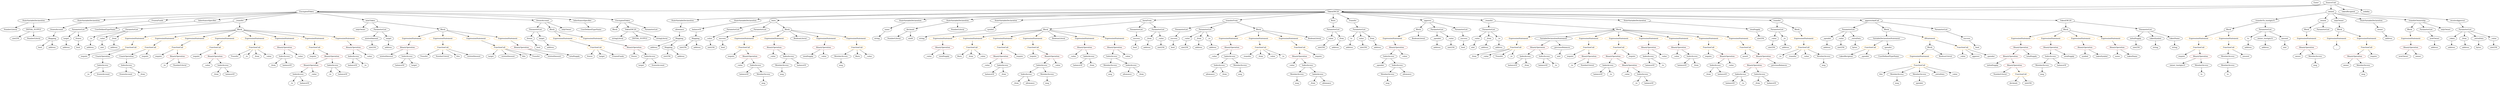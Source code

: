 strict digraph {
	graph [bb="0,0,16881,684"];
	node [label="\N"];
	Enter	[height=0.5,
		pos="15658,666",
		width=0.83628];
	IndexAccess_Unnamed_1	[color=black,
		height=0.5,
		label=IndexAccess,
		pos="11563,162",
		width=1.6402];
	Identifier__from	[color=black,
		height=0.5,
		label=_from,
		pos="11486,90",
		width=0.93331];
	IndexAccess_Unnamed_1 -> Identifier__from	[pos="e,11502,106.04 11544,144.41 11534,135.22 11521,123.67 11510,113.66"];
	Identifier_balanceOf_1	[color=black,
		height=0.5,
		label=balanceOf,
		pos="11586,90",
		width=1.3491];
	IndexAccess_Unnamed_1 -> Identifier_balanceOf_1	[pos="e,11580,108.1 11568,143.7 11571,136.24 11574,127.32 11576,118.97"];
	BinaryOperation_Unnamed_35	[color=brown,
		height=0.5,
		label=BinaryOperation,
		pos="2391.5,306",
		width=1.9867];
	IndexAccess_Unnamed_30	[color=black,
		height=0.5,
		label=IndexAccess,
		pos="2391.5,234",
		width=1.6402];
	BinaryOperation_Unnamed_35 -> IndexAccess_Unnamed_30	[pos="e,2391.5,252.1 2391.5,287.7 2391.5,280.41 2391.5,271.73 2391.5,263.54"];
	Identifier__value_25	[color=black,
		height=0.5,
		label=_value,
		pos="2503.5,234",
		width=0.96103];
	BinaryOperation_Unnamed_35 -> Identifier__value_25	[pos="e,2482.2,248.33 2417.5,288.76 2433.9,278.5 2455.2,265.18 2472.6,254.37"];
	ElementaryTypeName_bool_1	[color=black,
		height=0.5,
		label=bool,
		pos="9875.5,306",
		width=0.76697];
	VariableDeclaration_decimals	[color=black,
		height=0.5,
		label=decimals,
		pos="6139.5,450",
		width=1.1967];
	NumberLiteral_Unnamed	[color=black,
		height=0.5,
		label=NumberLiteral,
		pos="6029.5,378",
		width=1.765];
	VariableDeclaration_decimals -> NumberLiteral_Unnamed	[pos="e,6054.5,394.87 6116.5,434.33 6101.3,424.67 6081.2,411.87 6064.1,401"];
	ElementaryTypeName_uint8	[color=black,
		height=0.5,
		label=uint8,
		pos="6139.5,378",
		width=0.7947];
	VariableDeclaration_decimals -> ElementaryTypeName_uint8	[pos="e,6139.5,396.1 6139.5,431.7 6139.5,424.41 6139.5,415.73 6139.5,407.54"];
	FunctionCall_Unnamed_28	[color=orange,
		height=0.5,
		label=FunctionCall,
		pos="4063.5,306",
		width=1.6125];
	Identifier_freeze_1	[color=black,
		height=0.5,
		label=freeze,
		pos="4022.5,234",
		width=0.90558];
	FunctionCall_Unnamed_28 -> Identifier_freeze_1	[pos="e,4032.1,251.31 4053.6,288.05 4048.9,279.94 4043.1,270.04 4037.8,261.01"];
	Identifier_target_3	[color=black,
		height=0.5,
		label=target,
		pos="4104.5,234",
		width=0.864];
	FunctionCall_Unnamed_28 -> Identifier_target_3	[pos="e,4095,251.31 4073.5,288.05 4078.2,279.94 4084,270.04 4089.3,261.01"];
	Identifier_FrozenFunds	[color=black,
		height=0.5,
		label=FrozenFunds,
		pos="4213.5,234",
		width=1.6679];
	FunctionCall_Unnamed_28 -> Identifier_FrozenFunds	[pos="e,4182,249.73 4094.6,290.5 4116.9,280.1 4147.2,265.98 4171.6,254.59"];
	FunctionCall_Unnamed_25	[color=orange,
		height=0.5,
		label=FunctionCall,
		pos="1717.5,306",
		width=1.6125];
	Identifier_Transfer_1	[color=black,
		height=0.5,
		label=Transfer,
		pos="1551.5,234",
		width=1.1689];
	FunctionCall_Unnamed_25 -> Identifier_Transfer_1	[pos="e,1580.8,247.33 1684.3,291 1657.5,279.68 1619.6,263.71 1591.2,251.72"];
	Identifier__to_14	[color=black,
		height=0.5,
		label=_to,
		pos="1638.5,234",
		width=0.75];
	FunctionCall_Unnamed_25 -> Identifier__to_14	[pos="e,1654.4,249.02 1699.2,288.76 1688.4,279.17 1674.6,266.91 1662.8,256.52"];
	Identifier__from_16	[color=black,
		height=0.5,
		label=_from,
		pos="1717.5,234",
		width=0.93331];
	FunctionCall_Unnamed_25 -> Identifier__from_16	[pos="e,1717.5,252.1 1717.5,287.7 1717.5,280.41 1717.5,271.73 1717.5,263.54"];
	Identifier__value_26	[color=black,
		height=0.5,
		label=_value,
		pos="1803.5,234",
		width=0.96103];
	FunctionCall_Unnamed_25 -> Identifier__value_26	[pos="e,1785.5,249.72 1737.5,288.76 1749.1,279.27 1764,267.17 1776.7,256.85"];
	Identifier_target_2	[color=black,
		height=0.5,
		label=target,
		pos="4376.5,162",
		width=0.864];
	Identifier_require_2	[color=black,
		height=0.5,
		label=require,
		pos="10587,234",
		width=1.0026];
	Identifier__from_4	[color=black,
		height=0.5,
		label=_from,
		pos="11880,18",
		width=0.93331];
	stringLiteral_Unnamed	[color=black,
		height=0.5,
		label=stringLiteral,
		pos="4174.5,378",
		width=1.5016];
	ParameterList_Unnamed_13	[color=black,
		height=0.5,
		label=ParameterList,
		pos="12475,450",
		width=1.7095];
	Parameter__spender_1	[color=black,
		height=0.5,
		label=_spender,
		pos="12326,378",
		width=1.2521];
	ParameterList_Unnamed_13 -> Parameter__spender_1	[pos="e,12354,392.4 12443,434.15 12420,423.39 12389,408.76 12364,397.27"];
	Parameter__value_5	[color=black,
		height=0.5,
		label=_value,
		pos="12424,378",
		width=0.96103];
	ParameterList_Unnamed_13 -> Parameter__value_5	[pos="e,12435,395.31 12462,432.05 12456,423.77 12449,413.62 12442,404.42"];
	Parameter__extraData_1	[color=black,
		height=0.5,
		label=_extraData,
		pos="12527,378",
		width=1.4046];
	ParameterList_Unnamed_13 -> Parameter__extraData_1	[pos="e,12514,395.79 12487,432.05 12493,423.89 12501,413.91 12507,404.82"];
	Parameter_freeze	[color=black,
		height=0.5,
		label=freeze,
		pos="3598.5,378",
		width=0.90558];
	ElementaryTypeName_bool_7	[color=black,
		height=0.5,
		label=bool,
		pos="3664.5,306",
		width=0.76697];
	Parameter_freeze -> ElementaryTypeName_bool_7	[pos="e,3650.8,321.54 3613.2,361.46 3622,352.15 3633.3,340.14 3643.1,329.77"];
	BinaryOperation_Unnamed_21	[color=brown,
		height=0.5,
		label=BinaryOperation,
		pos="9418.5,306",
		width=1.9867];
	IndexAccess_Unnamed_14	[color=black,
		height=0.5,
		label=IndexAccess,
		pos="9362.5,234",
		width=1.6402];
	BinaryOperation_Unnamed_21 -> IndexAccess_Unnamed_14	[pos="e,9376,251.79 9405,288.05 9398.4,279.8 9390.3,269.7 9383,260.54"];
	Identifier__value_9	[color=black,
		height=0.5,
		label=_value,
		pos="9474.5,234",
		width=0.96103];
	BinaryOperation_Unnamed_21 -> Identifier__value_9	[pos="e,9461.9,250.83 9432.1,288.05 9438.9,279.56 9447.3,269.11 9454.8,259.73"];
	FunctionCall_Unnamed_17	[color=orange,
		height=0.5,
		label=FunctionCall,
		pos="6745.5,306",
		width=1.6125];
	BinaryOperation_Unnamed_25	[color=brown,
		height=0.5,
		label=BinaryOperation,
		pos="6745.5,234",
		width=1.9867];
	FunctionCall_Unnamed_17 -> BinaryOperation_Unnamed_25	[pos="e,6745.5,252.1 6745.5,287.7 6745.5,280.41 6745.5,271.73 6745.5,263.54"];
	Identifier_require_7	[color=black,
		height=0.5,
		label=require,
		pos="6871.5,234",
		width=1.0026];
	FunctionCall_Unnamed_17 -> Identifier_require_7	[pos="e,6848.1,248.04 6772.9,289.81 6792.1,279.15 6817.9,264.83 6838.2,253.5"];
	ElementaryTypeName_address_1	[color=black,
		height=0.5,
		label=address,
		pos="16432,306",
		width=1.0996];
	VariableDeclaration_allowance	[color=black,
		height=0.5,
		label=allowance,
		pos="4622.5,450",
		width=1.3076];
	Mapping_Unnamed_1	[color=black,
		height=0.5,
		label=Mapping,
		pos="4602.5,378",
		width=1.2105];
	VariableDeclaration_allowance -> Mapping_Unnamed_1	[pos="e,4607.4,396.1 4617.6,431.7 4615.5,424.24 4612.9,415.32 4610.5,406.97"];
	Parameter__to_3	[color=black,
		height=0.5,
		label=_to,
		pos="630.54,378",
		width=0.75];
	ElementaryTypeName_address_23	[color=black,
		height=0.5,
		label=address,
		pos="628.54,306",
		width=1.0996];
	Parameter__to_3 -> ElementaryTypeName_address_23	[pos="e,629.03,324.1 630.04,359.7 629.84,352.41 629.59,343.73 629.35,335.54"];
	Block_Unnamed_9	[color=black,
		height=0.5,
		label=Block,
		pos="12738,450",
		width=0.90558];
	VariableDeclarationStatement_Unnamed_1	[color=black,
		height=0.5,
		label=VariableDeclarationStatement,
		pos="12738,378",
		width=3.3174];
	Block_Unnamed_9 -> VariableDeclarationStatement_Unnamed_1	[pos="e,12738,396.1 12738,431.7 12738,424.41 12738,415.73 12738,407.54"];
	IfStatement_Unnamed	[color=orange,
		height=0.5,
		label=IfStatement,
		pos="13048,378",
		width=1.4739];
	Block_Unnamed_9 -> IfStatement_Unnamed	[pos="e,13004,388.78 12768,442.22 12820,430.45 12928,406.06 12993,391.25"];
	Identifier_require_10	[color=black,
		height=0.5,
		label=require,
		pos="1293.5,234",
		width=1.0026];
	Identifier_name	[color=black,
		height=0.5,
		label=name,
		pos="14335,234",
		width=0.83628];
	UserDefinedTypeName_Unnamed	[color=black,
		height=0.5,
		label=UserDefinedTypeName,
		pos="12774,234",
		width=2.7214];
	StateVariableDeclaration_Unnamed_6	[color=black,
		height=0.5,
		label=StateVariableDeclaration,
		pos="4697.5,522",
		width=2.8184];
	StateVariableDeclaration_Unnamed_6 -> VariableDeclaration_allowance	[pos="e,4639.8,467.07 4679.4,504.05 4670,495.27 4658.3,484.39 4648,474.77"];
	ExpressionStatement_Unnamed_19	[color=orange,
		height=0.5,
		label=ExpressionStatement,
		pos="8286.5,378",
		width=2.458];
	BinaryOperation_Unnamed_20	[color=brown,
		height=0.5,
		label=BinaryOperation,
		pos="8290.5,306",
		width=1.9867];
	ExpressionStatement_Unnamed_19 -> BinaryOperation_Unnamed_20	[pos="e,8289.6,324.1 8287.5,359.7 8287.9,352.41 8288.4,343.73 8288.9,335.54"];
	FunctionCall_Unnamed_22	[color=orange,
		height=0.5,
		label=FunctionCall,
		pos="2116.5,306",
		width=1.6125];
	Identifier_require_11	[color=black,
		height=0.5,
		label=require,
		pos="2116.5,234",
		width=1.0026];
	FunctionCall_Unnamed_22 -> Identifier_require_11	[pos="e,2116.5,252.1 2116.5,287.7 2116.5,280.41 2116.5,271.73 2116.5,263.54"];
	BinaryOperation_Unnamed_32	[color=brown,
		height=0.5,
		label=BinaryOperation,
		pos="2242.5,234",
		width=1.9867];
	FunctionCall_Unnamed_22 -> BinaryOperation_Unnamed_32	[pos="e,2213.9,250.89 2143.9,289.81 2161.4,280.06 2184.5,267.26 2203.9,256.48"];
	ExpressionStatement_Unnamed_6	[color=orange,
		height=0.5,
		label=ExpressionStatement,
		pos="13695,378",
		width=2.458];
	BinaryOperation_Unnamed_4	[color=brown,
		height=0.5,
		label=BinaryOperation,
		pos="13695,306",
		width=1.9867];
	ExpressionStatement_Unnamed_6 -> BinaryOperation_Unnamed_4	[pos="e,13695,324.1 13695,359.7 13695,352.41 13695,343.73 13695,335.54"];
	Identifier_allowance_1	[color=black,
		height=0.5,
		label=allowance,
		pos="8135.5,90",
		width=1.3076];
	BinaryOperation_Unnamed_8	[color=brown,
		height=0.5,
		label=BinaryOperation,
		pos="14326,306",
		width=1.9867];
	BinaryOperation_Unnamed_8 -> Identifier_name	[pos="e,14332,252.1 14328,287.7 14329,280.32 14330,271.52 14331,263.25"];
	Identifier_tokenName	[color=black,
		height=0.5,
		label=tokenName,
		pos="14436,234",
		width=1.46];
	BinaryOperation_Unnamed_8 -> Identifier_tokenName	[pos="e,14411,250.43 14351,288.76 14366,279.2 14385,266.98 14402,256.61"];
	Identifier__to_9	[color=black,
		height=0.5,
		label=_to,
		pos="1070.5,162",
		width=0.75];
	IndexAccess_Unnamed_19	[color=black,
		height=0.5,
		label=IndexAccess,
		pos="7004.5,162",
		width=1.6402];
	IndexAccess_Unnamed_20	[color=black,
		height=0.5,
		label=IndexAccess,
		pos="6995.5,90",
		width=1.6402];
	IndexAccess_Unnamed_19 -> IndexAccess_Unnamed_20	[pos="e,6997.7,108.1 7002.3,143.7 7001.4,136.32 7000.2,127.52 6999.2,119.25"];
	MemberAccess_Unnamed_15	[color=black,
		height=0.5,
		label=MemberAccess,
		pos="7141.5,90",
		width=1.9174];
	IndexAccess_Unnamed_19 -> MemberAccess_Unnamed_15	[pos="e,7111.2,106.48 7033.9,145.98 7053.5,135.97 7079.5,122.68 7101.1,111.67"];
	BinaryOperation_Unnamed_10	[color=brown,
		height=0.5,
		label=BinaryOperation,
		pos="10713,234",
		width=1.9867];
	Identifier__to	[color=black,
		height=0.5,
		label=_to,
		pos="10587,162",
		width=0.75];
	BinaryOperation_Unnamed_10 -> Identifier__to	[pos="e,10607,174.24 10684,217.12 10664,205.99 10637,191.14 10617,179.81"];
	NumberLiteral_Unnamed_3	[color=black,
		height=0.5,
		label=NumberLiteral,
		pos="10696,162",
		width=1.765];
	BinaryOperation_Unnamed_10 -> NumberLiteral_Unnamed_3	[pos="e,10700,180.1 10708,215.7 10707,208.32 10704,199.52 10702,191.25"];
	ContractDefinition_EncryptedToken	[color=black,
		height=0.5,
		label=EncryptedToken,
		pos="1957.5,594",
		width=2.0283];
	StateVariableDeclaration_Unnamed_7	[color=black,
		height=0.5,
		label=StateVariableDeclaration,
		pos="229.54,522",
		width=2.8184];
	ContractDefinition_EncryptedToken -> StateVariableDeclaration_Unnamed_7	[pos="e,321.99,529.79 1885.2,591.16 1671.3,585.57 1023.4,567.42 486.54,540 436.1,537.42 380.15,533.81 333.36,530.58"];
	StateVariableDeclaration_Unnamed_8	[color=black,
		height=0.5,
		label=StateVariableDeclaration,
		pos="596.54,522",
		width=2.8184];
	ContractDefinition_EncryptedToken -> StateVariableDeclaration_Unnamed_8	[pos="e,692.6,527.94 1886.8,589.36 1663.3,577.86 971.56,542.29 703.87,528.52"];
	EventDefinition_FrozenFunds	[color=black,
		height=0.5,
		label=FrozenFunds,
		pos="1068.5,522",
		width=1.6679];
	ContractDefinition_EncryptedToken -> EventDefinition_FrozenFunds	[pos="e,1122.8,530.11 1886.6,589.11 1753.8,581.58 1458.6,563.63 1210.5,540 1185.5,537.61 1158,534.45 1133.9,531.5"];
	InheritanceSpecifier_Unnamed	[color=black,
		height=0.5,
		label=InheritanceSpecifier,
		pos="1303.5,522",
		width=2.3333];
	ContractDefinition_EncryptedToken -> InheritanceSpecifier_Unnamed	[pos="e,1377.3,530.9 1891.5,585.94 1772.2,573.16 1520.6,546.23 1388.6,532.1"];
	FunctionDefinition__transfer_1	[color=black,
		height=0.5,
		label=_transfer,
		pos="1620.5,522",
		width=1.2105];
	ContractDefinition_EncryptedToken -> FunctionDefinition__transfer_1	[pos="e,1658.7,530.93 1903,581.68 1838.5,568.27 1732,546.14 1669.8,533.23"];
	FunctionDefinition_mintToken	[color=black,
		height=0.5,
		label=mintToken,
		pos="2512.5,522",
		width=1.4046];
	ContractDefinition_EncryptedToken -> FunctionDefinition_mintToken	[pos="e,2465.3,528.95 2021.5,584.94 2130.1,571.23 2349.2,543.6 2454,530.38"];
	FunctionDefinition_freezeAccount	[color=black,
		height=0.5,
		label=freezeAccount,
		pos="3685.5,522",
		width=1.7927];
	ContractDefinition_EncryptedToken -> FunctionDefinition_freezeAccount	[pos="e,3622,525.57 2029.3,590.09 2309.1,578.76 3325.2,537.6 3610.6,526.04"];
	InheritanceSpecifier_Unnamed_1	[color=black,
		height=0.5,
		label=InheritanceSpecifier,
		pos="3959.5,522",
		width=2.3333];
	ContractDefinition_EncryptedToken -> InheritanceSpecifier_Unnamed_1	[pos="e,3884.6,530.36 2030.6,592.3 2275.2,589.66 3088.5,578.36 3759.5,540 3796.9,537.86 3838.1,534.53 3873.4,531.38"];
	FunctionDefinition_EncryptedToken	[color=black,
		height=0.5,
		label=EncryptedToken,
		pos="4235.5,522",
		width=2.0283];
	ContractDefinition_EncryptedToken -> FunctionDefinition_EncryptedToken	[pos="e,4170,530.17 2030.9,592.93 2300.5,592.3 3261.7,586.68 4052.5,540 4087.4,537.94 4126,534.53 4158.7,531.3"];
	Identifier__from_15	[color=black,
		height=0.5,
		label=_from,
		pos="1841.5,162",
		width=0.93331];
	Parameter_success_3	[color=black,
		height=0.5,
		label=success,
		pos="4899.5,378",
		width=1.1135];
	ElementaryTypeName_bool_3	[color=black,
		height=0.5,
		label=bool,
		pos="4937.5,306",
		width=0.76697];
	Parameter_success_3 -> ElementaryTypeName_bool_3	[pos="e,4928.7,323.31 4908.7,360.05 4913.1,352.03 4918.4,342.26 4923.3,333.3"];
	Block_Unnamed_3	[color=black,
		height=0.5,
		label=Block,
		pos="15062,450",
		width=0.90558];
	ExpressionStatement_Unnamed_4	[color=orange,
		height=0.5,
		label=ExpressionStatement,
		pos="14867,378",
		width=2.458];
	Block_Unnamed_3 -> ExpressionStatement_Unnamed_4	[pos="e,14909,394.24 15035,439.41 15005,428.81 14957,411.47 14920,398.08"];
	ExpressionStatement_Unnamed_5	[color=orange,
		height=0.5,
		label=ExpressionStatement,
		pos="15062,378",
		width=2.458];
	Block_Unnamed_3 -> ExpressionStatement_Unnamed_5	[pos="e,15062,396.1 15062,431.7 15062,424.41 15062,415.73 15062,407.54"];
	FunctionDefinition_transferTo_txorigin31	[color=black,
		height=0.5,
		label=transferTo_txorigin31,
		pos="15316,522",
		width=2.5412];
	FunctionDefinition_transferTo_txorigin31 -> Block_Unnamed_3	[pos="e,15090,458.92 15264,506.75 15216,493.5 15145,474.05 15101,461.97"];
	ParameterList_Unnamed_2	[color=black,
		height=0.5,
		label=ParameterList,
		pos="15316,450",
		width=1.7095];
	FunctionDefinition_transferTo_txorigin31 -> ParameterList_Unnamed_2	[pos="e,15316,468.1 15316,503.7 15316,496.41 15316,487.73 15316,479.54"];
	Parameter_to	[color=black,
		height=0.5,
		label=to,
		pos="15195,378",
		width=0.75];
	ParameterList_Unnamed_2 -> Parameter_to	[pos="e,15215,390.58 15289,433.46 15270,422.42 15244,407.58 15224,396.19"];
	Parameter_owner_txorigin31	[color=black,
		height=0.5,
		label=owner_txorigin31,
		pos="15316,378",
		width=2.0976];
	ParameterList_Unnamed_2 -> Parameter_owner_txorigin31	[pos="e,15316,396.1 15316,431.7 15316,424.41 15316,415.73 15316,407.54"];
	Parameter_amount	[color=black,
		height=0.5,
		label=amount,
		pos="15448,378",
		width=1.0581];
	ParameterList_Unnamed_2 -> Parameter_amount	[pos="e,15423,392.04 15344,433.81 15364,423.1 15392,408.69 15413,397.34"];
	ElementaryTypeName_string_2	[color=black,
		height=0.5,
		label=string,
		pos="14708,306",
		width=0.864];
	ElementaryTypeName_uint256_14	[color=black,
		height=0.5,
		label=uint256,
		pos="114.54,378",
		width=1.0442];
	Identifier__to_1	[color=black,
		height=0.5,
		label=_to,
		pos="11033,18",
		width=0.75];
	BinaryOperation_Unnamed_14	[color=brown,
		height=0.5,
		label=BinaryOperation,
		pos="10395,306",
		width=1.9867];
	IndexAccess_Unnamed_4	[color=black,
		height=0.5,
		label=IndexAccess,
		pos="10266,234",
		width=1.6402];
	BinaryOperation_Unnamed_14 -> IndexAccess_Unnamed_4	[pos="e,10293,250.1 10365,289.12 10347,279.15 10323,266.21 10303,255.48"];
	IndexAccess_Unnamed_5	[color=black,
		height=0.5,
		label=IndexAccess,
		pos="10402,234",
		width=1.6402];
	BinaryOperation_Unnamed_14 -> IndexAccess_Unnamed_5	[pos="e,10400,252.1 10396,287.7 10397,280.41 10398,271.73 10399,263.54"];
	ModifierInvocation_onlyOwner_1	[color=black,
		height=0.5,
		label=onlyOwner,
		pos="2446.5,450",
		width=1.4323];
	MemberAccess_Unnamed_7	[color=black,
		height=0.5,
		label=MemberAccess,
		pos="8756.5,90",
		width=1.9174];
	Identifier_msg_4	[color=black,
		height=0.5,
		label=msg,
		pos="8756.5,18",
		width=0.75];
	MemberAccess_Unnamed_7 -> Identifier_msg_4	[pos="e,8756.5,36.104 8756.5,71.697 8756.5,64.407 8756.5,55.726 8756.5,47.536"];
	IndexAccess_Unnamed_29	[color=black,
		height=0.5,
		label=IndexAccess,
		pos="1915.5,234",
		width=1.6402];
	IndexAccess_Unnamed_29 -> Identifier__from_15	[pos="e,1857.7,178.27 1898,216.41 1888.5,207.38 1876.5,196.06 1866,186.17"];
	Identifier_balanceOf_17	[color=black,
		height=0.5,
		label=balanceOf,
		pos="1941.5,162",
		width=1.3491];
	IndexAccess_Unnamed_29 -> Identifier_balanceOf_17	[pos="e,1935.2,180.1 1922,215.7 1924.8,208.15 1928.1,199.12 1931.3,190.68"];
	NumberLiteral_Unnamed_1	[color=black,
		height=0.5,
		label=NumberLiteral,
		pos="6532.5,450",
		width=1.765];
	VariableDeclaration_value_1	[color=black,
		height=0.5,
		label=value,
		pos="8959.5,378",
		width=0.82242];
	ElementaryTypeName_uint256_5	[color=black,
		height=0.5,
		label=uint256,
		pos="8907.5,306",
		width=1.0442];
	VariableDeclaration_value_1 -> ElementaryTypeName_uint256_5	[pos="e,8919.7,323.31 8947.7,361.12 8941.4,352.64 8933.6,342.02 8926.4,332.43"];
	Identifier_msg	[color=black,
		height=0.5,
		label=msg,
		pos="15653,162",
		width=0.75];
	ElementaryTypeName_string	[color=black,
		height=0.5,
		label=string,
		pos="5916.5,378",
		width=0.864];
	Parameter__value_1	[color=black,
		height=0.5,
		label=_value,
		pos="9977.5,378",
		width=0.96103];
	ElementaryTypeName_uint_1	[color=black,
		height=0.5,
		label=uint,
		pos="9948.5,306",
		width=0.75];
	Parameter__value_1 -> ElementaryTypeName_uint_1	[pos="e,9955.5,323.79 9970.5,360.05 9967.3,352.32 9963.4,342.96 9959.8,334.27"];
	ElementaryTypeName_bool_4	[color=black,
		height=0.5,
		label=bool,
		pos="7623.5,306",
		width=0.76697];
	FunctionCall_Unnamed_8	[color=orange,
		height=0.5,
		label=FunctionCall,
		pos="11785,306",
		width=1.6125];
	Identifier_assert	[color=black,
		height=0.5,
		label=assert,
		pos="11785,234",
		width=0.89172];
	FunctionCall_Unnamed_8 -> Identifier_assert	[pos="e,11785,252.1 11785,287.7 11785,280.41 11785,271.73 11785,263.54"];
	BinaryOperation_Unnamed_17	[color=brown,
		height=0.5,
		label=BinaryOperation,
		pos="11907,234",
		width=1.9867];
	FunctionCall_Unnamed_8 -> BinaryOperation_Unnamed_17	[pos="e,11879,250.81 11811,289.64 11828,279.93 11850,267.23 11869,256.52"];
	ParameterList_Unnamed_21	[color=black,
		height=0.5,
		label=ParameterList,
		pos="899.54,450",
		width=1.7095];
	ParameterList_Unnamed_21 -> Parameter__to_3	[pos="e,651.95,389.47 853.35,437.84 845.09,435.88 836.56,433.86 828.54,432 757.54,415.51 737.7,419 668.54,396 666.57,395.34 664.56,394.62 \
662.55,393.86"];
	Parameter__value_8	[color=black,
		height=0.5,
		label=_value,
		pos="712.54,378",
		width=0.96103];
	ParameterList_Unnamed_21 -> Parameter__value_8	[pos="e,739.34,389.71 861.85,435.41 832.75,424.84 791.5,409.73 755.54,396 753.73,395.31 751.89,394.6 750.03,393.88"];
	Parameter__from_4	[color=black,
		height=0.5,
		label=_from,
		pos="798.54,378",
		width=0.93331];
	ParameterList_Unnamed_21 -> Parameter__from_4	[pos="e,818.53,392.86 876.37,432.94 861.9,422.91 843.15,409.92 827.67,399.19"];
	ParameterList_Unnamed_4	[color=black,
		height=0.5,
		label=ParameterList,
		pos="9161.5,450",
		width=1.7095];
	VariableDeclaration_to	[color=black,
		height=0.5,
		label=to,
		pos="9109.5,378",
		width=0.75];
	ParameterList_Unnamed_4 -> VariableDeclaration_to	[pos="e,9120.9,394.36 9149,432.05 9142.5,423.44 9134.7,412.81 9127.6,403.33"];
	VariableDeclaration_value	[color=black,
		height=0.5,
		label=value,
		pos="9184.5,378",
		width=0.82242];
	ParameterList_Unnamed_4 -> VariableDeclaration_value	[pos="e,9178.9,396.1 9167.2,431.7 9169.7,424.24 9172.6,415.32 9175.4,406.97"];
	VariableDeclaration_from	[color=black,
		height=0.5,
		label=from,
		pos="9260.5,378",
		width=0.7947];
	ParameterList_Unnamed_4 -> VariableDeclaration_from	[pos="e,9242.1,392.01 9184,433.12 9198.6,422.83 9217.6,409.36 9233.1,398.43"];
	ParameterList_Unnamed_7	[color=black,
		height=0.5,
		label=ParameterList,
		pos="10064,450",
		width=1.7095];
	ParameterList_Unnamed_7 -> Parameter__value_1	[pos="e,9995.6,393.72 10044,432.76 10032,423.27 10017,411.17 10004,400.85"];
	Parameter__from_1	[color=black,
		height=0.5,
		label=_from,
		pos="10064,378",
		width=0.93331];
	ParameterList_Unnamed_7 -> Parameter__from_1	[pos="e,10064,396.1 10064,431.7 10064,424.41 10064,415.73 10064,407.54"];
	Parameter__to	[color=black,
		height=0.5,
		label=_to,
		pos="10143,378",
		width=0.75];
	ParameterList_Unnamed_7 -> Parameter__to	[pos="e,10127,392.88 10082,432.41 10093,422.81 10107,410.63 10118,400.32"];
	Block_Unnamed_13	[color=black,
		height=0.5,
		label=Block,
		pos="4179.5,450",
		width=0.90558];
	ElementaryTypeName_address_3	[color=black,
		height=0.5,
		label=address,
		pos="15316,306",
		width=1.0996];
	ExpressionStatement_Unnamed_15	[color=orange,
		height=0.5,
		label=ExpressionStatement,
		pos="10276,378",
		width=2.458];
	FunctionCall_Unnamed_7	[color=orange,
		height=0.5,
		label=FunctionCall,
		pos="10247,306",
		width=1.6125];
	ExpressionStatement_Unnamed_15 -> FunctionCall_Unnamed_7	[pos="e,10254,324.1 10268,359.7 10265,352.15 10262,343.12 10258,334.68"];
	ContractDefinition_TokenERC20	[color=black,
		height=0.5,
		label=TokenERC20,
		pos="8997.5,594",
		width=1.7234];
	ContractDefinition_TokenERC20 -> StateVariableDeclaration_Unnamed_6	[pos="e,4788.5,530.33 8935.2,592.65 8488.8,590.06 5773.6,573.17 4949.5,540 4900.3,538.02 4845.6,534.49 4799.9,531.17"];
	StateVariableDeclaration_Unnamed_5	[color=black,
		height=0.5,
		label=StateVariableDeclaration,
		pos="5059.5,522",
		width=2.8184];
	ContractDefinition_TokenERC20 -> StateVariableDeclaration_Unnamed_5	[pos="e,5147.1,531.39 8935.4,592.68 8510.4,590.44 6025.4,575.93 5269.5,540 5233.2,538.27 5193.4,535.32 5158.3,532.36"];
	FunctionDefinition_burn	[color=black,
		height=0.5,
		label=burn,
		pos="5306.5,522",
		width=0.76697];
	ContractDefinition_TokenERC20 -> FunctionDefinition_burn	[pos="e,5334.5,523.75 8935.4,592.05 8621.9,587.24 7182.7,564.78 6004.5,540 5753.7,534.72 5452.1,526.86 5345.9,524.05"];
	StateVariableDeclaration_Unnamed_1	[color=black,
		height=0.5,
		label=StateVariableDeclaration,
		pos="6114.5,522",
		width=2.8184];
	ContractDefinition_TokenERC20 -> StateVariableDeclaration_Unnamed_1	[pos="e,6208.5,529.03 8935.3,592.51 8648.3,590.1 7425.1,577.97 6422.5,540 6355,537.44 6279.3,533.28 6219.8,529.71"];
	StateVariableDeclaration_Unnamed_3	[color=black,
		height=0.5,
		label=StateVariableDeclaration,
		pos="6532.5,522",
		width=2.8184];
	ContractDefinition_TokenERC20 -> StateVariableDeclaration_Unnamed_3	[pos="e,6623.5,530.3 8935.3,592.55 8672.9,590.43 7632,579.82 6777.5,540 6730.6,537.81 6678.7,534.36 6634.8,531.14"];
	StateVariableDeclaration_Unnamed_2	[color=black,
		height=0.5,
		label=StateVariableDeclaration,
		pos="6887.5,522",
		width=2.8184];
	ContractDefinition_TokenERC20 -> StateVariableDeclaration_Unnamed_2	[pos="e,6986.5,526.28 8936.1,590.96 8642.4,581.22 7380.3,539.35 6997.8,526.66"];
	FunctionDefinition_burnFrom	[color=black,
		height=0.5,
		label=burnFrom,
		pos="7694.5,522",
		width=1.3353];
	ContractDefinition_TokenERC20 -> FunctionDefinition_burnFrom	[pos="e,7742,525.55 8936.9,589.74 8717.8,577.97 7969.4,537.77 7753.4,526.16"];
	FunctionDefinition_transferFrom	[color=black,
		height=0.5,
		label=transferFrom,
		pos="8316.5,522",
		width=1.6402];
	ContractDefinition_TokenERC20 -> FunctionDefinition_transferFrom	[pos="e,8371.7,528.67 8939.8,587.06 8814,574.14 8516.1,543.51 8382.9,529.82"];
	EventDefinition_Burn	[color=black,
		height=0.5,
		label=Burn,
		pos="8997.5,522",
		width=0.7947];
	ContractDefinition_TokenERC20 -> EventDefinition_Burn	[pos="e,8997.5,540.1 8997.5,575.7 8997.5,568.41 8997.5,559.73 8997.5,551.54"];
	EventDefinition_Transfer	[color=black,
		height=0.5,
		label=Transfer,
		pos="9131.5,522",
		width=1.1689];
	ContractDefinition_TokenERC20 -> EventDefinition_Transfer	[pos="e,9105.7,536.5 9026.6,577.81 9046.9,567.24 9074,553.07 9095.6,541.78"];
	FunctionDefinition_approve	[color=black,
		height=0.5,
		label=approve,
		pos="9629.5,522",
		width=1.1412];
	ContractDefinition_TokenERC20 -> FunctionDefinition_approve	[pos="e,9589.8,527.4 9054.7,586.66 9176.9,573.13 9461.8,541.57 9578.4,528.66"];
	FunctionDefinition__transfer	[color=black,
		height=0.5,
		label=_transfer,
		pos="10064,522",
		width=1.2105];
	ContractDefinition_TokenERC20 -> FunctionDefinition__transfer	[pos="e,10021,525.82 9057.5,589.06 9246.6,576.64 9828.4,538.44 10009,526.56"];
	StateVariableDeclaration_Unnamed_4	[color=black,
		height=0.5,
		label=StateVariableDeclaration,
		pos="11028,522",
		width=2.8184];
	ContractDefinition_TokenERC20 -> StateVariableDeclaration_Unnamed_4	[pos="e,10929,526.4 9059.1,590.88 9345.2,581.01 10546,539.6 10918,526.79"];
	FunctionDefinition_transfer	[color=black,
		height=0.5,
		label=transfer,
		pos="11962,522",
		width=1.0719];
	ContractDefinition_TokenERC20 -> FunctionDefinition_transfer	[pos="e,11923,523.91 9059.4,591.54 9449.3,582.33 11559,532.5 11912,524.18"];
	FunctionDefinition_approveAndCall	[color=black,
		height=0.5,
		label=approveAndCall,
		pos="12581,522",
		width=1.9867];
	ContractDefinition_TokenERC20 -> FunctionDefinition_approveAndCall	[pos="e,12510,525.38 9059.6,592.19 9374,588.02 10823,568.09 12010,540 12184,535.88 12387,529.42 12498,525.76"];
	FunctionDefinition_TokenERC20	[color=black,
		height=0.5,
		label=TokenERC20,
		pos="13988,522",
		width=1.7234];
	ContractDefinition_TokenERC20 -> FunctionDefinition_TokenERC20	[pos="e,13925,523.87 9059.7,592.13 9589.6,584.69 13340,532.08 13914,524.03"];
	VariableDeclaration_owner	[color=black,
		height=0.5,
		label=owner,
		pos="16103,450",
		width=0.93331];
	ElementaryTypeName_address	[color=black,
		height=0.5,
		label=address,
		pos="16129,378",
		width=1.0996];
	VariableDeclaration_owner -> ElementaryTypeName_address	[pos="e,16122,395.79 16109,432.05 16112,424.4 16115,415.16 16118,406.56"];
	ExpressionStatement_Unnamed_46	[color=orange,
		height=0.5,
		label=ExpressionStatement,
		pos="3818.5,378",
		width=2.458];
	ExpressionStatement_Unnamed_46 -> FunctionCall_Unnamed_28	[pos="e,4021.9,318.9 3868.4,362.75 3909.9,350.9 3968.8,334.08 4011,322.02"];
	Identifier_target_1	[color=black,
		height=0.5,
		label=target,
		pos="3342.5,234",
		width=0.864];
	Identifier__value	[color=black,
		height=0.5,
		label=_value,
		pos="11675,162",
		width=0.96103];
	Parameter_success	[color=black,
		height=0.5,
		label=success,
		pos="7895.5,378",
		width=1.1135];
	ElementaryTypeName_bool	[color=black,
		height=0.5,
		label=bool,
		pos="7886.5,306",
		width=0.76697];
	Parameter_success -> ElementaryTypeName_bool	[pos="e,7888.7,324.1 7893.3,359.7 7892.4,352.32 7891.2,343.52 7890.2,335.25"];
	Identifier__value_7	[color=black,
		height=0.5,
		label=_value,
		pos="8162.5,234",
		width=0.96103];
	FunctionCall_Unnamed_10	[color=orange,
		height=0.5,
		label=FunctionCall,
		pos="8773.5,306",
		width=1.6125];
	BinaryOperation_Unnamed_19	[color=brown,
		height=0.5,
		label=BinaryOperation,
		pos="8773.5,234",
		width=1.9867];
	FunctionCall_Unnamed_10 -> BinaryOperation_Unnamed_19	[pos="e,8773.5,252.1 8773.5,287.7 8773.5,280.41 8773.5,271.73 8773.5,263.54"];
	Identifier_require_5	[color=black,
		height=0.5,
		label=require,
		pos="8899.5,234",
		width=1.0026];
	FunctionCall_Unnamed_10 -> Identifier_require_5	[pos="e,8876.1,248.04 8800.9,289.81 8820.1,279.15 8845.9,264.83 8866.2,253.5"];
	ExpressionStatement_Unnamed_7	[color=orange,
		height=0.5,
		label=ExpressionStatement,
		pos="13890,378",
		width=2.458];
	BinaryOperation_Unnamed_7	[color=brown,
		height=0.5,
		label=BinaryOperation,
		pos="13890,306",
		width=1.9867];
	ExpressionStatement_Unnamed_7 -> BinaryOperation_Unnamed_7	[pos="e,13890,324.1 13890,359.7 13890,352.41 13890,343.73 13890,335.54"];
	FunctionCall_Unnamed_15	[color=orange,
		height=0.5,
		label=FunctionCall,
		pos="5046.5,306",
		width=1.6125];
	Identifier_require_6	[color=black,
		height=0.5,
		label=require,
		pos="4931.5,234",
		width=1.0026];
	FunctionCall_Unnamed_15 -> Identifier_require_6	[pos="e,4953.9,248.6 5021,289.46 5004,279.13 4981.6,265.48 4963.5,254.43"];
	BinaryOperation_Unnamed_22	[color=brown,
		height=0.5,
		label=BinaryOperation,
		pos="5057.5,234",
		width=1.9867];
	FunctionCall_Unnamed_15 -> BinaryOperation_Unnamed_22	[pos="e,5054.9,252.1 5049.3,287.7 5050.4,280.32 5051.8,271.52 5053.1,263.25"];
	ElementaryTypeName_address_2	[color=black,
		height=0.5,
		label=address,
		pos="15195,306",
		width=1.0996];
	Parameter_to -> ElementaryTypeName_address_2	[pos="e,15195,324.1 15195,359.7 15195,352.41 15195,343.73 15195,335.54"];
	UnaryOperation_Unnamed	[color=black,
		height=0.5,
		label=UnaryOperation,
		pos="827.54,234",
		width=1.9452];
	IndexAccess_Unnamed_27	[color=black,
		height=0.5,
		label=IndexAccess,
		pos="827.54,162",
		width=1.6402];
	UnaryOperation_Unnamed -> IndexAccess_Unnamed_27	[pos="e,827.54,180.1 827.54,215.7 827.54,208.41 827.54,199.73 827.54,191.54"];
	ElementaryTypeName_uint256_2	[color=black,
		height=0.5,
		label=uint256,
		pos="4664.5,306",
		width=1.0442];
	NumberLiteral_Unnamed_5	[color=black,
		height=0.5,
		label=NumberLiteral,
		pos="63.539,450",
		width=1.765];
	StateVariableDeclaration_Unnamed_7 -> NumberLiteral_Unnamed_5	[pos="e,98.055,465.56 191.46,504.94 166.72,494.51 134.37,480.87 108.39,469.91"];
	VariableDeclaration_INITIAL_SUPPLY	[color=black,
		height=0.5,
		label=INITIAL_SUPPLY,
		pos="229.54,450",
		width=2.3333];
	StateVariableDeclaration_Unnamed_7 -> VariableDeclaration_INITIAL_SUPPLY	[pos="e,229.54,468.1 229.54,503.7 229.54,496.41 229.54,487.73 229.54,479.54"];
	VariableDeclarationStatement_Unnamed	[color=black,
		height=0.5,
		label=VariableDeclarationStatement,
		pos="10502,378",
		width=3.3174];
	VariableDeclarationStatement_Unnamed -> BinaryOperation_Unnamed_14	[pos="e,10419,323.31 10476,360.05 10462,350.89 10444,339.46 10429,329.56"];
	VariableDeclaration_previousBalances	[color=black,
		height=0.5,
		label=previousBalances,
		pos="10560,306",
		width=2.0976];
	VariableDeclarationStatement_Unnamed -> VariableDeclaration_previousBalances	[pos="e,10545,324.1 10516,359.7 10523,351.56 10531,341.69 10538,332.7"];
	Identifier__from_9	[color=black,
		height=0.5,
		label=_from,
		pos="6923.5,18",
		width=0.93331];
	ExpressionStatement_Unnamed_9	[color=orange,
		height=0.5,
		label=ExpressionStatement,
		pos="14085,378",
		width=2.458];
	BinaryOperation_Unnamed_9	[color=brown,
		height=0.5,
		label=BinaryOperation,
		pos="14111,306",
		width=1.9867];
	ExpressionStatement_Unnamed_9 -> BinaryOperation_Unnamed_9	[pos="e,14104,324.1 14091,359.7 14094,352.15 14097,343.12 14100,334.68"];
	Identifier_freeze	[color=black,
		height=0.5,
		label=freeze,
		pos="4324.5,234",
		width=0.90558];
	ParameterList_Unnamed_3	[color=black,
		height=0.5,
		label=ParameterList,
		pos="16644,450",
		width=1.7095];
	Parameter__token	[color=black,
		height=0.5,
		label=_token,
		pos="16549,378",
		width=1.0026];
	ParameterList_Unnamed_3 -> Parameter__token	[pos="e,16568,393.48 16622,432.76 16608,423.02 16591,410.53 16577,400.04"];
	Parameter__from	[color=black,
		height=0.5,
		label=_from,
		pos="16639,378",
		width=0.93331];
	ParameterList_Unnamed_3 -> Parameter__from	[pos="e,16640,396.1 16642,431.7 16642,424.41 16641,415.73 16641,407.54"];
	Parameter__extraData	[color=black,
		height=0.5,
		label=_extraData,
		pos="16741,378",
		width=1.4046];
	ParameterList_Unnamed_3 -> Parameter__extraData	[pos="e,16719,394.67 16666,432.76 16679,423.36 16696,411.38 16710,401.12"];
	Parameter__value	[color=black,
		height=0.5,
		label=_value,
		pos="16844,378",
		width=0.96103];
	ParameterList_Unnamed_3 -> Parameter__value	[pos="e,16817,389.82 16684,436.05 16716,425.65 16761,410.44 16801,396 16802,395.34 16804,394.65 16806,393.94"];
	FunctionCall_Unnamed_2	[color=orange,
		height=0.5,
		label=FunctionCall,
		pos="15062,306",
		width=1.6125];
	MemberAccess_Unnamed_3	[color=black,
		height=0.5,
		label=MemberAccess,
		pos="15057,234",
		width=1.9174];
	FunctionCall_Unnamed_2 -> MemberAccess_Unnamed_3	[pos="e,15058,252.1 15060,287.7 15060,280.41 15059,271.73 15059,263.54"];
	Identifier_amount	[color=black,
		height=0.5,
		label=amount,
		pos="15182,234",
		width=1.0581];
	FunctionCall_Unnamed_2 -> Identifier_amount	[pos="e,15158,248.67 15088,289.64 15106,279.27 15129,265.5 15148,254.37"];
	Identifier_balanceOf_4	[color=black,
		height=0.5,
		label=balanceOf,
		pos="10175,162",
		width=1.3491];
	IndexAccess_Unnamed_4 -> Identifier_balanceOf_4	[pos="e,10195,178.67 10244,216.76 10232,207.45 10217,195.61 10204,185.41"];
	Identifier__from_1	[color=black,
		height=0.5,
		label=_from,
		pos="10275,162",
		width=0.93331];
	IndexAccess_Unnamed_4 -> Identifier__from_1	[pos="e,10272,180.1 10268,215.7 10269,208.32 10270,199.52 10271,191.25"];
	Identifier_require_3	[color=black,
		height=0.5,
		label=require,
		pos="11537,234",
		width=1.0026];
	Identifier_allowance_4	[color=black,
		height=0.5,
		label=allowance,
		pos="7579.5,90",
		width=1.3076];
	Identifier__spender	[color=black,
		height=0.5,
		label=_spender,
		pos="9301.5,162",
		width=1.2521];
	Block_Unnamed_10	[color=black,
		height=0.5,
		label=Block,
		pos="13048,306",
		width=0.90558];
	ExpressionStatement_Unnamed_22	[color=orange,
		height=0.5,
		label=ExpressionStatement,
		pos="12978,234",
		width=2.458];
	Block_Unnamed_10 -> ExpressionStatement_Unnamed_22	[pos="e,12995,252.13 13032,289.81 13024,281.14 13013,270.05 13003,260.12"];
	BooleanLiteral_Unnamed_2	[color=black,
		height=0.5,
		label=BooleanLiteral,
		pos="13149,234",
		width=1.7788];
	Block_Unnamed_10 -> BooleanLiteral_Unnamed_2	[pos="e,13125,251.16 13067,291.5 13081,281.87 13100,268.69 13116,257.49"];
	Identifier__value_20	[color=black,
		height=0.5,
		label=_value,
		pos="6249.5,234",
		width=0.96103];
	ElementaryTypeName_bytes	[color=black,
		height=0.5,
		label=bytes,
		pos="16741,306",
		width=0.85014];
	FunctionCall_Unnamed_19	[color=orange,
		height=0.5,
		label=FunctionCall,
		pos="6542.5,306",
		width=1.6125];
	Identifier_Burn_1	[color=black,
		height=0.5,
		label=Burn,
		pos="6455.5,234",
		width=0.7947];
	FunctionCall_Unnamed_19 -> Identifier_Burn_1	[pos="e,6472.7,248.79 6522.4,288.76 6510.1,278.92 6494.4,266.26 6481.3,255.7"];
	Identifier__from_12	[color=black,
		height=0.5,
		label=_from,
		pos="6535.5,234",
		width=0.93331];
	FunctionCall_Unnamed_19 -> Identifier__from_12	[pos="e,6537.2,252.1 6540.8,287.7 6540.1,280.41 6539.2,271.73 6538.4,263.54"];
	Identifier__value_21	[color=black,
		height=0.5,
		label=_value,
		pos="6621.5,234",
		width=0.96103];
	FunctionCall_Unnamed_19 -> Identifier__value_21	[pos="e,6604.7,249.95 6560.9,288.76 6571.4,279.43 6584.8,267.57 6596.3,257.36"];
	VariableDeclaration_symbol	[color=black,
		height=0.5,
		label=symbol,
		pos="6770.5,450",
		width=1.0581];
	ElementaryTypeName_string_1	[color=black,
		height=0.5,
		label=string,
		pos="6217.5,378",
		width=0.864];
	VariableDeclaration_symbol -> ElementaryTypeName_string_1	[pos="e,6241,390.09 6733.4,445.18 6616,433.07 6260,396.37 6258.5,396 6256.3,395.42 6253.9,394.74 6251.6,393.99"];
	FunctionCall_Unnamed_27	[color=orange,
		height=0.5,
		label=FunctionCall,
		pos="3399.5,306",
		width=1.6125];
	FunctionCall_Unnamed_27 -> Identifier_target_1	[pos="e,3355.4,250.83 3385.7,288.05 3378.8,279.56 3370.3,269.11 3362.7,259.73"];
	Identifier_mintedAmount_3	[color=black,
		height=0.5,
		label=mintedAmount,
		pos="3457.5,234",
		width=1.8204];
	FunctionCall_Unnamed_27 -> Identifier_mintedAmount_3	[pos="e,3443.6,251.79 3413.6,288.05 3420.4,279.8 3428.8,269.7 3436.4,260.54"];
	Identifier_this_2	[color=black,
		height=0.5,
		label=this,
		pos="3568.5,234",
		width=0.75];
	FunctionCall_Unnamed_27 -> Identifier_this_2	[pos="e,3547.3,245.29 3435.4,291.42 3462.3,281.05 3499.9,266.17 3532.5,252 3534,251.35 3535.6,250.67 3537.1,249.97"];
	Identifier_Transfer_3	[color=black,
		height=0.5,
		label=Transfer,
		pos="3655.5,234",
		width=1.1689];
	FunctionCall_Unnamed_27 -> Identifier_Transfer_3	[pos="e,3623.5,246.04 3443.5,293.81 3499,279.65 3589.1,256.56 3604.5,252 3607.2,251.2 3610,250.35 3612.8,249.48"];
	ExpressionStatement_Unnamed_23	[color=orange,
		height=0.5,
		label=ExpressionStatement,
		pos="5046.5,378",
		width=2.458];
	ExpressionStatement_Unnamed_23 -> FunctionCall_Unnamed_15	[pos="e,5046.5,324.1 5046.5,359.7 5046.5,352.41 5046.5,343.73 5046.5,335.54"];
	FunctionCall_Unnamed_12	[color=orange,
		height=0.5,
		label=FunctionCall,
		pos="12625,306",
		width=1.6125];
	VariableDeclarationStatement_Unnamed_1 -> FunctionCall_Unnamed_12	[pos="e,12650,322.59 12710,360.05 12695,350.61 12676,338.74 12659,328.63"];
	VariableDeclaration_spender	[color=black,
		height=0.5,
		label=spender,
		pos="12752,306",
		width=1.1135];
	VariableDeclarationStatement_Unnamed_1 -> VariableDeclaration_spender	[pos="e,12748,324.1 12741,359.7 12742,352.32 12744,343.52 12746,335.25"];
	Identifier_msg_12	[color=black,
		height=0.5,
		label=msg,
		pos="7460.5,90",
		width=0.75];
	IndexAccess_Unnamed_32	[color=black,
		height=0.5,
		label=IndexAccess,
		pos="4434.5,234",
		width=1.6402];
	IndexAccess_Unnamed_32 -> Identifier_target_2	[pos="e,4389.7,178.83 4420.5,216.05 4413.4,207.47 4404.6,196.89 4396.8,187.44"];
	Identifier_frozenAccount_2	[color=black,
		height=0.5,
		label=frozenAccount,
		pos="4491.5,162",
		width=1.8343];
	IndexAccess_Unnamed_32 -> Identifier_frozenAccount_2	[pos="e,4477.9,179.79 4448.3,216.05 4455.1,207.8 4463.3,197.7 4470.7,188.54"];
	MemberAccess_Unnamed_14	[color=black,
		height=0.5,
		label=MemberAccess,
		pos="5694.5,234",
		width=1.9174];
	Identifier_msg_10	[color=black,
		height=0.5,
		label=msg,
		pos="5694.5,162",
		width=0.75];
	MemberAccess_Unnamed_14 -> Identifier_msg_10	[pos="e,5694.5,180.1 5694.5,215.7 5694.5,208.41 5694.5,199.73 5694.5,191.54"];
	VariableDeclaration_target	[color=black,
		height=0.5,
		label=target,
		pos="459.54,378",
		width=0.864];
	ElementaryTypeName_address_21	[color=black,
		height=0.5,
		label=address,
		pos="458.54,306",
		width=1.0996];
	VariableDeclaration_target -> ElementaryTypeName_address_21	[pos="e,458.78,324.1 459.29,359.7 459.19,352.41 459.06,343.73 458.95,335.54"];
	ParameterList_Unnamed_22	[color=black,
		height=0.5,
		label=ParameterList,
		pos="2577.5,450",
		width=1.7095];
	Parameter_mintedAmount	[color=black,
		height=0.5,
		label=mintedAmount,
		pos="2519.5,378",
		width=1.8204];
	ParameterList_Unnamed_22 -> Parameter_mintedAmount	[pos="e,2533.4,395.79 2563.5,432.05 2556.7,423.8 2548.3,413.7 2540.7,404.54"];
	Parameter_target	[color=black,
		height=0.5,
		label=target,
		pos="2634.5,378",
		width=0.864];
	ParameterList_Unnamed_22 -> Parameter_target	[pos="e,2621.6,394.83 2591.3,432.05 2598.3,423.56 2606.8,413.11 2614.4,403.73"];
	ElementaryTypeName_uint_3	[color=black,
		height=0.5,
		label=uint,
		pos="713.54,306",
		width=0.75];
	Identifier_mintedAmount_1	[color=black,
		height=0.5,
		label=mintedAmount,
		pos="3781.5,234",
		width=1.8204];
	ContractDefinition_owned	[color=black,
		height=0.5,
		label=owned,
		pos="15759,594",
		width=0.98875];
	ContractDefinition_owned -> FunctionDefinition_transferTo_txorigin31	[pos="e,15385,534 15725,587.68 15655,576.71 15495,551.3 15396,535.79"];
	FunctionDefinition_owned	[color=black,
		height=0.5,
		label=owned,
		pos="15705,522",
		width=0.98875];
	ContractDefinition_owned -> FunctionDefinition_owned	[pos="e,15717,539.15 15746,576.76 15739,568.28 15731,557.71 15724,548.2"];
	ModifierDefinition_onlyOwner	[color=black,
		height=0.5,
		label=onlyOwner,
		pos="15814,522",
		width=1.4323];
	ContractDefinition_owned -> ModifierDefinition_onlyOwner	[pos="e,15800,539.63 15771,576.76 15778,568.4 15786,558.02 15793,548.61"];
	StateVariableDeclaration_Unnamed	[color=black,
		height=0.5,
		label=StateVariableDeclaration,
		pos="16082,522",
		width=2.8184];
	ContractDefinition_owned -> StateVariableDeclaration_Unnamed	[pos="e,16004,534.05 15785,581.98 15791,579.8 15798,577.68 15804,576 15866,558.38 15938,544.83 15993,535.84"];
	FunctionDefinition_transferOwnership	[color=black,
		height=0.5,
		label=transferOwnership,
		pos="16321,522",
		width=2.1947];
	ContractDefinition_owned -> FunctionDefinition_transferOwnership	[pos="e,16254,532.23 15785,581.72 15791,579.51 15797,577.43 15804,576 15972,537.05 16019,559.32 16192,540 16208,538.12 16226,535.89 16243,\
533.67"];
	FunctionCall_Unnamed_21	[color=orange,
		height=0.5,
		label=FunctionCall,
		pos="1419.5,306",
		width=1.6125];
	FunctionCall_Unnamed_21 -> Identifier_require_10	[pos="e,1317,248.04 1392.2,289.81 1373,279.15 1347.2,264.83 1326.8,253.5"];
	BinaryOperation_Unnamed_31	[color=brown,
		height=0.5,
		label=BinaryOperation,
		pos="1419.5,234",
		width=1.9867];
	FunctionCall_Unnamed_21 -> BinaryOperation_Unnamed_31	[pos="e,1419.5,252.1 1419.5,287.7 1419.5,280.41 1419.5,271.73 1419.5,263.54"];
	Identifier_Transfer_2	[color=black,
		height=0.5,
		label=Transfer,
		pos="2883.5,234",
		width=1.1689];
	Parameter_success_4	[color=black,
		height=0.5,
		label=success,
		pos="7624.5,378",
		width=1.1135];
	Parameter_success_4 -> ElementaryTypeName_bool_4	[pos="e,7623.8,324.1 7624.3,359.7 7624.2,352.41 7624.1,343.73 7623.9,335.54"];
	Identifier_allowance_3	[color=black,
		height=0.5,
		label=allowance,
		pos="7022.5,18",
		width=1.3076];
	Block_Unnamed	[color=black,
		height=0.5,
		label=Block,
		pos="15593,450",
		width=0.90558];
	ExpressionStatement_Unnamed	[color=orange,
		height=0.5,
		label=ExpressionStatement,
		pos="15593,378",
		width=2.458];
	Block_Unnamed -> ExpressionStatement_Unnamed	[pos="e,15593,396.1 15593,431.7 15593,424.41 15593,415.73 15593,407.54"];
	ElementaryTypeName_uint256_8	[color=black,
		height=0.5,
		label=uint256,
		pos="11930,306",
		width=1.0442];
	ElementaryTypeName_address_13	[color=black,
		height=0.5,
		label=address,
		pos="10131,306",
		width=1.0996];
	Parameter__value_3	[color=black,
		height=0.5,
		label=_value,
		pos="7988.5,378",
		width=0.96103];
	ElementaryTypeName_uint256_9	[color=black,
		height=0.5,
		label=uint256,
		pos="7969.5,306",
		width=1.0442];
	Parameter__value_3 -> ElementaryTypeName_uint256_9	[pos="e,7974.2,324.1 7983.8,359.7 7981.8,352.24 7979.4,343.32 7977.1,334.97"];
	Identifier_balanceOf_8	[color=black,
		height=0.5,
		label=balanceOf,
		pos="11980,18",
		width=1.3491];
	IndexAccess_Unnamed_14 -> Identifier__spender	[pos="e,9315.9,179.47 9348.1,216.41 9340.7,207.95 9331.6,197.49 9323.4,188.08"];
	IndexAccess_Unnamed_15	[color=black,
		height=0.5,
		label=IndexAccess,
		pos="9423.5,162",
		width=1.6402];
	IndexAccess_Unnamed_14 -> IndexAccess_Unnamed_15	[pos="e,9409.2,179.47 9377,216.41 9384.4,207.95 9393.5,197.49 9401.7,188.08"];
	Parameter_target_1	[color=black,
		height=0.5,
		label=target,
		pos="3680.5,378",
		width=0.864];
	ElementaryTypeName_address_25	[color=black,
		height=0.5,
		label=address,
		pos="3749.5,306",
		width=1.0996];
	Parameter_target_1 -> ElementaryTypeName_address_25	[pos="e,3734.1,322.64 3695.5,361.81 3704.4,352.76 3715.9,341.08 3726,330.83"];
	Identifier_symbol	[color=black,
		height=0.5,
		label=symbol,
		pos="14111,234",
		width=1.0581];
	Identifier_Burn	[color=black,
		height=0.5,
		label=Burn,
		pos="5810.5,234",
		width=0.7947];
	BinaryOperation_Unnamed_37	[color=brown,
		height=0.5,
		label=BinaryOperation,
		pos="3547.5,306",
		width=1.9867];
	BinaryOperation_Unnamed_37 -> Identifier_mintedAmount_1	[pos="e,3738.4,247.9 3592.4,291.59 3630.9,280.06 3686.6,263.41 3727.6,251.15"];
	Identifier_totalSupply_4	[color=black,
		height=0.5,
		label=totalSupply,
		pos="3918.5,234",
		width=1.4739];
	BinaryOperation_Unnamed_37 -> Identifier_totalSupply_4	[pos="e,3879.3,246.46 3600,293.44 3609.1,291.54 3618.6,289.65 3627.5,288 3728.9,269.29 3755.8,273.66 3856.5,252 3860.4,251.18 3864.3,250.26 \
3868.3,249.29"];
	VariableDeclaration_frozenAccount	[color=black,
		height=0.5,
		label=frozenAccount,
		pos="397.54,450",
		width=1.8343];
	StateVariableDeclaration_Unnamed_8 -> VariableDeclaration_frozenAccount	[pos="e,436.86,464.83 552.37,505.46 521.31,494.54 479.68,479.89 447.42,468.55"];
	BinaryOperation_Unnamed_5	[color=brown,
		height=0.5,
		label=BinaryOperation,
		pos="13599,234",
		width=1.9867];
	BinaryOperation_Unnamed_4 -> BinaryOperation_Unnamed_5	[pos="e,13621,251.39 13672,288.76 13660,279.64 13644,268.1 13630,258.06"];
	Identifier_totalSupply	[color=black,
		height=0.5,
		label=totalSupply,
		pos="13742,234",
		width=1.4739];
	BinaryOperation_Unnamed_4 -> Identifier_totalSupply	[pos="e,13730,251.79 13706,288.05 13711,279.97 13718,270.12 13724,261.11"];
	IndexAccess_Unnamed_13	[color=black,
		height=0.5,
		label=IndexAccess,
		pos="8201.5,162",
		width=1.6402];
	IndexAccess_Unnamed_13 -> Identifier_allowance_1	[pos="e,8151.1,107.47 8185.9,144.41 8177.8,135.87 8167.9,125.28 8158.9,115.79"];
	Identifier__from_6	[color=black,
		height=0.5,
		label=_from,
		pos="8234.5,90",
		width=0.93331];
	IndexAccess_Unnamed_13 -> Identifier__from_6	[pos="e,8226.7,107.62 8209.7,143.7 8213.3,135.95 8217.7,126.64 8221.8,118.02"];
	ModifierInvocation_TokenERC20	[color=black,
		height=0.5,
		label=TokenERC20,
		pos="4292.5,450",
		width=1.7234];
	ModifierInvocation_TokenERC20 -> stringLiteral_Unnamed	[pos="e,4200.1,394.18 4266.1,433.29 4249.5,423.47 4228,410.71 4210,400.03"];
	Identifier_INITIAL_SUPPLY	[color=black,
		height=0.5,
		label=INITIAL_SUPPLY,
		pos="4330.5,378",
		width=2.3333];
	ModifierInvocation_TokenERC20 -> Identifier_INITIAL_SUPPLY	[pos="e,4321.2,396.28 4301.7,432.05 4305.9,424.35 4311,415.03 4315.7,406.36"];
	stringLiteral_Unnamed_1	[color=black,
		height=0.5,
		label=stringLiteral,
		pos="4486.5,378",
		width=1.5016];
	ModifierInvocation_TokenERC20 -> stringLiteral_Unnamed_1	[pos="e,4450.7,391.92 4330.4,435.34 4361.8,423.99 4406.7,407.81 4440.3,395.7"];
	Identifier__value_16	[color=black,
		height=0.5,
		label=_value,
		pos="6700.5,162",
		width=0.96103];
	BinaryOperation_Unnamed_25 -> Identifier__value_16	[pos="e,6711,179.31 6734.6,216.05 6729.4,207.85 6722.9,197.83 6717.1,188.71"];
	IndexAccess_Unnamed_18	[color=black,
		height=0.5,
		label=IndexAccess,
		pos="6812.5,162",
		width=1.6402];
	BinaryOperation_Unnamed_25 -> IndexAccess_Unnamed_18	[pos="e,6796.5,179.79 6761.8,216.05 6769.8,207.63 6779.7,197.28 6788.6,187.97"];
	Identifier__from_13	[color=black,
		height=0.5,
		label=_from,
		pos="1425.5,90",
		width=0.93331];
	NumberLiteral_Unnamed_2	[color=black,
		height=0.5,
		label=NumberLiteral,
		pos="13529,90",
		width=1.765];
	Parameter__value_2	[color=black,
		height=0.5,
		label=_value,
		pos="11937,378",
		width=0.96103];
	Parameter__value_2 -> ElementaryTypeName_uint256_8	[pos="e,11931,324.1 11935,359.7 11934,352.41 11933,343.73 11932,335.54"];
	Identifier__to_7	[color=black,
		height=0.5,
		label=_to,
		pos="12024,234",
		width=0.75];
	Parameter_initialSupply	[color=black,
		height=0.5,
		label=initialSupply,
		pos="14443,378",
		width=1.5571];
	ElementaryTypeName_uint256_6	[color=black,
		height=0.5,
		label=uint256,
		pos="14453,306",
		width=1.0442];
	Parameter_initialSupply -> ElementaryTypeName_uint256_6	[pos="e,14450,324.1 14445,359.7 14446,352.32 14447,343.52 14449,335.25"];
	IndexAccess_Unnamed_7	[color=black,
		height=0.5,
		label=IndexAccess,
		pos="11113,234",
		width=1.6402];
	Identifier_balanceOf_7	[color=black,
		height=0.5,
		label=balanceOf,
		pos="11124,162",
		width=1.3491];
	IndexAccess_Unnamed_7 -> Identifier_balanceOf_7	[pos="e,11121,180.1 11115,215.7 11116,208.32 11118,199.52 11119,191.25"];
	Identifier__to_4	[color=black,
		height=0.5,
		label=_to,
		pos="11218,162",
		width=0.75];
	IndexAccess_Unnamed_7 -> Identifier__to_4	[pos="e,11199,175.34 11136,217.12 11152,206.53 11173,192.57 11190,181.49"];
	Identifier__from_3	[color=black,
		height=0.5,
		label=_from,
		pos="9893.5,234",
		width=0.93331];
	Identifier_frozenAccount	[color=black,
		height=0.5,
		label=frozenAccount,
		pos="825.54,90",
		width=1.8343];
	IndexAccess_Unnamed_27 -> Identifier_frozenAccount	[pos="e,826.03,108.1 827.04,143.7 826.84,136.41 826.59,127.73 826.35,119.54"];
	Identifier__from_14	[color=black,
		height=0.5,
		label=_from,
		pos="943.54,90",
		width=0.93331];
	IndexAccess_Unnamed_27 -> Identifier__from_14	[pos="e,921.76,104.14 853.28,145.46 870.63,135 893.62,121.12 912.05,110"];
	ParameterList_Unnamed_19	[color=black,
		height=0.5,
		label=ParameterList,
		pos="543.54,450",
		width=1.7095];
	EventDefinition_FrozenFunds -> ParameterList_Unnamed_19	[pos="e,588.44,462.6 1010.9,516.48 924.36,509.2 755.96,493.09 614.54,468 609.63,467.13 604.56,466.13 599.48,465.05"];
	ElementaryTypeName_address_10	[color=black,
		height=0.5,
		label=address,
		pos="9099.5,306",
		width=1.0996];
	VariableDeclaration_to -> ElementaryTypeName_address_10	[pos="e,9102,324.1 9107.1,359.7 9106,352.32 9104.8,343.52 9103.6,335.25"];
	Mapping_Unnamed_3	[color=black,
		height=0.5,
		label=Mapping,
		pos="361.54,378",
		width=1.2105];
	VariableDeclaration_frozenAccount -> Mapping_Unnamed_3	[pos="e,370.34,396.1 388.64,431.7 384.67,423.98 379.91,414.71 375.48,406.11"];
	BinaryOperation_Unnamed	[color=brown,
		height=0.5,
		label=BinaryOperation,
		pos="15593,306",
		width=1.9867];
	Identifier_owner	[color=black,
		height=0.5,
		label=owner,
		pos="15532,234",
		width=0.93331];
	BinaryOperation_Unnamed -> Identifier_owner	[pos="e,15545,250.83 15578,288.05 15570,279.47 15561,268.89 15553,259.44"];
	MemberAccess_Unnamed	[color=black,
		height=0.5,
		label=MemberAccess,
		pos="15653,234",
		width=1.9174];
	BinaryOperation_Unnamed -> MemberAccess_Unnamed	[pos="e,15638,251.79 15607,288.05 15614,279.71 15623,269.49 15631,260.25"];
	Identifier_spender	[color=black,
		height=0.5,
		label=spender,
		pos="12978,18",
		width=1.1135];
	Identifier_owner_txorigin31	[color=black,
		height=0.5,
		label=owner_txorigin31,
		pos="14732,162",
		width=2.0976];
	VariableDeclaration_balanceOf	[color=black,
		height=0.5,
		label=balanceOf,
		pos="4893.5,450",
		width=1.3491];
	StateVariableDeclaration_Unnamed_5 -> VariableDeclaration_balanceOf	[pos="e,4924.8,464.17 5021.5,504.94 4995.7,494.08 4961.7,479.75 4935.2,468.59"];
	Identifier_msg_7	[color=black,
		height=0.5,
		label=msg,
		pos="12822,18",
		width=0.75];
	Identifier__value_3	[color=black,
		height=0.5,
		label=_value,
		pos="11225,234",
		width=0.96103];
	Identifier__to_10	[color=black,
		height=0.5,
		label=_to,
		pos="1958.5,18",
		width=0.75];
	FunctionDefinition_owned -> Block_Unnamed	[pos="e,15614,464.15 15683,507.34 15666,496.75 15642,481.94 15623,470.17"];
	ParameterList_Unnamed	[color=black,
		height=0.5,
		label=ParameterList,
		pos="15705,450",
		width=1.7095];
	FunctionDefinition_owned -> ParameterList_Unnamed	[pos="e,15705,468.1 15705,503.7 15705,496.41 15705,487.73 15705,479.54"];
	ExpressionStatement_Unnamed_20	[color=orange,
		height=0.5,
		label=ExpressionStatement,
		pos="8481.5,378",
		width=2.458];
	FunctionCall_Unnamed_11	[color=orange,
		height=0.5,
		label=FunctionCall,
		pos="8490.5,306",
		width=1.6125];
	ExpressionStatement_Unnamed_20 -> FunctionCall_Unnamed_11	[pos="e,8488.3,324.1 8483.8,359.7 8484.7,352.32 8485.8,343.52 8486.9,335.25"];
	ExpressionStatement_Unnamed_21	[color=orange,
		height=0.5,
		label=ExpressionStatement,
		pos="9395.5,378",
		width=2.458];
	ExpressionStatement_Unnamed_21 -> BinaryOperation_Unnamed_21	[pos="e,9412.9,324.1 9401.2,359.7 9403.7,352.24 9406.6,343.32 9409.4,334.97"];
	Identifier__transfer_1	[color=black,
		height=0.5,
		label=_transfer,
		pos="8395.5,234",
		width=1.2105];
	Parameter__to_1	[color=black,
		height=0.5,
		label=_to,
		pos="12017,378",
		width=0.75];
	ElementaryTypeName_address_14	[color=black,
		height=0.5,
		label=address,
		pos="12025,306",
		width=1.0996];
	Parameter__to_1 -> ElementaryTypeName_address_14	[pos="e,12023,324.1 12019,359.7 12019,352.41 12020,343.73 12021,335.54"];
	BinaryOperation_Unnamed_20 -> Identifier__value_7	[pos="e,8185.9,247.78 8261.5,289.12 8242,278.47 8216.3,264.41 8196,253.3"];
	IndexAccess_Unnamed_12	[color=black,
		height=0.5,
		label=IndexAccess,
		pos="8274.5,234",
		width=1.6402];
	BinaryOperation_Unnamed_20 -> IndexAccess_Unnamed_12	[pos="e,8278.4,252.1 8286.6,287.7 8284.9,280.32 8282.9,271.52 8281,263.25"];
	BinaryOperation_Unnamed_38	[color=brown,
		height=0.5,
		label=BinaryOperation,
		pos="4324.5,306",
		width=1.9867];
	BinaryOperation_Unnamed_38 -> Identifier_freeze	[pos="e,4324.5,252.1 4324.5,287.7 4324.5,280.41 4324.5,271.73 4324.5,263.54"];
	BinaryOperation_Unnamed_38 -> IndexAccess_Unnamed_32	[pos="e,4409.9,250.67 4350.1,288.76 4365,279.27 4384,267.15 4400.2,256.82"];
	Parameter__value_8 -> ElementaryTypeName_uint_3	[pos="e,713.29,324.1 712.79,359.7 712.89,352.41 713.01,343.73 713.13,335.54"];
	Identifier_to	[color=black,
		height=0.5,
		label=to,
		pos="15057,90",
		width=0.75];
	Identifier_this	[color=black,
		height=0.5,
		label=this,
		pos="12708,90",
		width=0.75];
	MemberAccess_Unnamed_9	[color=black,
		height=0.5,
		label=MemberAccess,
		pos="9356.5,90",
		width=1.9174];
	Identifier_msg_6	[color=black,
		height=0.5,
		label=msg,
		pos="9356.5,18",
		width=0.75];
	MemberAccess_Unnamed_9 -> Identifier_msg_6	[pos="e,9356.5,36.104 9356.5,71.697 9356.5,64.407 9356.5,55.726 9356.5,47.536"];
	ExpressionStatement_Unnamed_24	[color=orange,
		height=0.5,
		label=ExpressionStatement,
		pos="5241.5,378",
		width=2.458];
	BinaryOperation_Unnamed_23	[color=brown,
		height=0.5,
		label=BinaryOperation,
		pos="5241.5,306",
		width=1.9867];
	ExpressionStatement_Unnamed_24 -> BinaryOperation_Unnamed_23	[pos="e,5241.5,324.1 5241.5,359.7 5241.5,352.41 5241.5,343.73 5241.5,335.54"];
	Identifier__value_4	[color=black,
		height=0.5,
		label=_value,
		pos="9979.5,234",
		width=0.96103];
	ElementaryTypeName_uint	[color=black,
		height=0.5,
		label=uint,
		pos="15448,306",
		width=0.75];
	ParameterList_Unnamed_20	[color=black,
		height=0.5,
		label=ParameterList,
		pos="4434.5,450",
		width=1.7095];
	IndexAccess_Unnamed_11	[color=black,
		height=0.5,
		label=IndexAccess,
		pos="8902.5,90",
		width=1.6402];
	Identifier__from_5	[color=black,
		height=0.5,
		label=_from,
		pos="8868.5,18",
		width=0.93331];
	IndexAccess_Unnamed_11 -> Identifier__from_5	[pos="e,8876.6,35.622 8894.1,71.697 8890.3,63.868 8885.8,54.435 8881.5,45.728"];
	Identifier_allowance	[color=black,
		height=0.5,
		label=allowance,
		pos="8967.5,18",
		width=1.3076];
	IndexAccess_Unnamed_11 -> Identifier_allowance	[pos="e,8952.2,35.47 8917.9,72.411 8925.9,63.868 8935.7,53.278 8944.5,43.787"];
	Identifier_balanceOf_2	[color=black,
		height=0.5,
		label=balanceOf,
		pos="11127,18",
		width=1.3491];
	ElementaryTypeName_address_18	[color=black,
		height=0.5,
		label=address,
		pos="12326,306",
		width=1.0996];
	Parameter__spender_1 -> ElementaryTypeName_address_18	[pos="e,12326,324.1 12326,359.7 12326,352.41 12326,343.73 12326,335.54"];
	MemberAccess_Unnamed_4	[color=black,
		height=0.5,
		label=MemberAccess,
		pos="15057,162",
		width=1.9174];
	MemberAccess_Unnamed_4 -> Identifier_to	[pos="e,15057,108.1 15057,143.7 15057,136.41 15057,127.73 15057,119.54"];
	IndexAccess_Unnamed_9	[color=black,
		height=0.5,
		label=IndexAccess,
		pos="11759,90",
		width=1.6402];
	Identifier_balanceOf_9	[color=black,
		height=0.5,
		label=balanceOf,
		pos="11679,18",
		width=1.3491];
	IndexAccess_Unnamed_9 -> Identifier_balanceOf_9	[pos="e,11697,34.906 11740,72.765 11730,63.689 11717,52.223 11705,42.213"];
	Identifier__to_6	[color=black,
		height=0.5,
		label=_to,
		pos="11773,18",
		width=0.75];
	IndexAccess_Unnamed_9 -> Identifier__to_6	[pos="e,11769,36.104 11762,71.697 11763,64.322 11765,55.524 11767,47.25"];
	ExpressionStatement_Unnamed_41	[color=orange,
		height=0.5,
		label=ExpressionStatement,
		pos="2776.5,378",
		width=2.458];
	BinaryOperation_Unnamed_36	[color=brown,
		height=0.5,
		label=BinaryOperation,
		pos="2764.5,306",
		width=1.9867];
	ExpressionStatement_Unnamed_41 -> BinaryOperation_Unnamed_36	[pos="e,2767.5,324.1 2773.6,359.7 2772.3,352.32 2770.8,343.52 2769.4,335.25"];
	Identifier__value_12	[color=black,
		height=0.5,
		label=_value,
		pos="4971.5,162",
		width=0.96103];
	FunctionCall_Unnamed_1	[color=orange,
		height=0.5,
		label=FunctionCall,
		pos="14867,306",
		width=1.6125];
	ExpressionStatement_Unnamed_4 -> FunctionCall_Unnamed_1	[pos="e,14867,324.1 14867,359.7 14867,352.41 14867,343.73 14867,335.54"];
	Identifier__value_13	[color=black,
		height=0.5,
		label=_value,
		pos="5192.5,234",
		width=0.96103];
	UserDefinedTypeName_Unnamed_1	[color=black,
		height=0.5,
		label=UserDefinedTypeName,
		pos="721.54,450",
		width=2.7214];
	InheritanceSpecifier_Unnamed -> UserDefinedTypeName_Unnamed_1	[pos="e,792.55,462.76 1229.4,513.16 1115.9,501.07 904.09,478.21 828.54,468 820.53,466.92 812.19,465.72 803.87,464.48"];
	FunctionCall_Unnamed_6	[color=orange,
		height=0.5,
		label=FunctionCall,
		pos="10923,306",
		width=1.6125];
	BinaryOperation_Unnamed_12	[color=brown,
		height=0.5,
		label=BinaryOperation,
		pos="10874,234",
		width=1.9867];
	FunctionCall_Unnamed_6 -> BinaryOperation_Unnamed_12	[pos="e,10885,251.79 10911,288.05 10905,279.97 10898,270.12 10892,261.11"];
	Identifier_require_4	[color=black,
		height=0.5,
		label=require,
		pos="11000,234",
		width=1.0026];
	FunctionCall_Unnamed_6 -> Identifier_require_4	[pos="e,10983,250.19 10940,288.76 10950,279.59 10963,267.96 10974,257.88"];
	Identifier__value_6	[color=black,
		height=0.5,
		label=_value,
		pos="8717.5,162",
		width=0.96103];
	ElementaryTypeName_uint256_11	[color=black,
		height=0.5,
		label=uint256,
		pos="12424,306",
		width=1.0442];
	Parameter__value_5 -> ElementaryTypeName_uint256_11	[pos="e,12424,324.1 12424,359.7 12424,352.41 12424,343.73 12424,335.54"];
	ElementaryTypeName_address_12	[color=black,
		height=0.5,
		label=address,
		pos="10034,306",
		width=1.0996];
	ExpressionStatement_Unnamed_10	[color=orange,
		height=0.5,
		label=ExpressionStatement,
		pos="10728,378",
		width=2.458];
	FunctionCall_Unnamed_4	[color=orange,
		height=0.5,
		label=FunctionCall,
		pos="10713,306",
		width=1.6125];
	ExpressionStatement_Unnamed_10 -> FunctionCall_Unnamed_4	[pos="e,10716,324.1 10724,359.7 10722,352.32 10720,343.52 10719,335.25"];
	ElementaryTypeName_address_5	[color=black,
		height=0.5,
		label=address,
		pos="16545,306",
		width=1.0996];
	Parameter__token -> ElementaryTypeName_address_5	[pos="e,16546,324.1 16548,359.7 16547,352.41 16547,343.73 16546,335.54"];
	Parameter__from_1 -> ElementaryTypeName_address_12	[pos="e,10041,323.79 10056,360.05 10053,352.32 10049,342.96 10045,334.27"];
	Identifier_balanceOf_19	[color=black,
		height=0.5,
		label=balanceOf,
		pos="2715.5,162",
		width=1.3491];
	Block_Unnamed_5	[color=black,
		height=0.5,
		label=Block,
		pos="10923,450",
		width=0.90558];
	Block_Unnamed_5 -> ExpressionStatement_Unnamed_15	[pos="e,10339,390.81 10890,446.74 10805,440.61 10569,422.35 10374,396 10366,395 10358,393.85 10351,392.63"];
	Block_Unnamed_5 -> VariableDeclarationStatement_Unnamed	[pos="e,10580,391.99 10892,443.85 10829,433.45 10685,409.56 10591,393.87"];
	Block_Unnamed_5 -> ExpressionStatement_Unnamed_10	[pos="e,10770,394.24 10896,439.41 10866,428.81 10818,411.47 10781,398.08"];
	ExpressionStatement_Unnamed_12	[color=orange,
		height=0.5,
		label=ExpressionStatement,
		pos="10923,378",
		width=2.458];
	Block_Unnamed_5 -> ExpressionStatement_Unnamed_12	[pos="e,10923,396.1 10923,431.7 10923,424.41 10923,415.73 10923,407.54"];
	ExpressionStatement_Unnamed_14	[color=orange,
		height=0.5,
		label=ExpressionStatement,
		pos="11118,378",
		width=2.458];
	Block_Unnamed_5 -> ExpressionStatement_Unnamed_14	[pos="e,11075,394.24 10949,439.41 10979,428.81 11027,411.47 11064,398.08"];
	ExpressionStatement_Unnamed_13	[color=orange,
		height=0.5,
		label=ExpressionStatement,
		pos="11313,378",
		width=2.458];
	Block_Unnamed_5 -> ExpressionStatement_Unnamed_13	[pos="e,11248,390.61 10953,443.45 11014,432.56 11150,408.1 11237,392.64"];
	ExpressionStatement_Unnamed_11	[color=orange,
		height=0.5,
		label=ExpressionStatement,
		pos="11508,378",
		width=2.458];
	Block_Unnamed_5 -> ExpressionStatement_Unnamed_11	[pos="e,11443,390.74 10955,446.2 11033,439.26 11239,420.08 11410,396 11417,394.96 11425,393.8 11432,392.57"];
	ExpressionStatement_Unnamed_16	[color=orange,
		height=0.5,
		label=ExpressionStatement,
		pos="11703,378",
		width=2.458];
	Block_Unnamed_5 -> ExpressionStatement_Unnamed_16	[pos="e,11639,390.89 10955,447.55 11054,442.96 11356,427.16 11605,396 11612,395.04 11620,393.91 11628,392.68"];
	ExpressionStatement_Unnamed_37	[color=orange,
		height=0.5,
		label=ExpressionStatement,
		pos="938.54,378",
		width=2.458];
	FunctionCall_Unnamed_24	[color=orange,
		height=0.5,
		label=FunctionCall,
		pos="914.54,306",
		width=1.6125];
	ExpressionStatement_Unnamed_37 -> FunctionCall_Unnamed_24	[pos="e,920.4,324.1 932.61,359.7 930.05,352.24 926.99,343.32 924.13,334.97"];
	ElementaryTypeName_uint_2	[color=black,
		height=0.5,
		label=uint,
		pos="10506,234",
		width=0.75];
	VariableDeclaration_previousBalances -> ElementaryTypeName_uint_2	[pos="e,10517,250.36 10546,288.05 10540,279.44 10532,268.81 10524,259.33"];
	FunctionCall_Unnamed_5	[color=orange,
		height=0.5,
		label=FunctionCall,
		pos="11537,306",
		width=1.6125];
	FunctionCall_Unnamed_5 -> Identifier_require_3	[pos="e,11537,252.1 11537,287.7 11537,280.41 11537,271.73 11537,263.54"];
	BinaryOperation_Unnamed_11	[color=brown,
		height=0.5,
		label=BinaryOperation,
		pos="11663,234",
		width=1.9867];
	FunctionCall_Unnamed_5 -> BinaryOperation_Unnamed_11	[pos="e,11634,250.89 11564,289.81 11581,280.06 11604,267.26 11624,256.48"];
	ParameterList_Unnamed_15	[color=black,
		height=0.5,
		label=ParameterList,
		pos="5031.5,450",
		width=1.7095];
	Parameter__value_6	[color=black,
		height=0.5,
		label=_value,
		pos="4806.5,378",
		width=0.96103];
	ParameterList_Unnamed_15 -> Parameter__value_6	[pos="e,4833.4,389.79 4987.3,437.17 4950.5,427.05 4896.7,411.66 4850.5,396 4848.4,395.29 4846.3,394.54 4844.1,393.77"];
	FunctionCall_Unnamed_13	[color=orange,
		height=0.5,
		label=FunctionCall,
		pos="13266,306",
		width=1.6125];
	Identifier__value_10	[color=black,
		height=0.5,
		label=_value,
		pos="13266,234",
		width=0.96103];
	FunctionCall_Unnamed_13 -> Identifier__value_10	[pos="e,13266,252.1 13266,287.7 13266,280.41 13266,271.73 13266,263.54"];
	Identifier_approve	[color=black,
		height=0.5,
		label=approve,
		pos="13360,234",
		width=1.1412];
	FunctionCall_Unnamed_13 -> Identifier_approve	[pos="e,13339,250.1 13287,289.12 13300,279.61 13316,267.39 13330,256.97"];
	Identifier__spender_2	[color=black,
		height=0.5,
		label=_spender,
		pos="13464,234",
		width=1.2521];
	FunctionCall_Unnamed_13 -> Identifier__spender_2	[pos="e,13431,246.6 13303,291.83 13336,280.03 13385,262.7 13420,250.28"];
	Identifier_initialSupply	[color=black,
		height=0.5,
		label=initialSupply,
		pos="13481,162",
		width=1.5571];
	ElementaryTypeName_uint256_12	[color=black,
		height=0.5,
		label=uint256,
		pos="4854.5,306",
		width=1.0442];
	ParameterList_Unnamed_23	[color=black,
		height=0.5,
		label=ParameterList,
		pos="3635.5,450",
		width=1.7095];
	ParameterList_Unnamed_23 -> Parameter_freeze	[pos="e,3607.4,395.79 3626.6,432.05 3622.4,424.14 3617.3,414.54 3612.6,405.69"];
	ParameterList_Unnamed_23 -> Parameter_target_1	[pos="e,3670.1,395.31 3646.4,432.05 3651.7,423.85 3658.1,413.83 3664,404.71"];
	ExpressionStatement_Unnamed_12 -> FunctionCall_Unnamed_6	[pos="e,10923,324.1 10923,359.7 10923,352.41 10923,343.73 10923,335.54"];
	MemberAccess_Unnamed_3 -> MemberAccess_Unnamed_4	[pos="e,15057,180.1 15057,215.7 15057,208.41 15057,199.73 15057,191.54"];
	IndexAccess_Unnamed_3	[color=black,
		height=0.5,
		label=IndexAccess,
		pos="10837,162",
		width=1.6402];
	Identifier_balanceOf_3	[color=black,
		height=0.5,
		label=balanceOf,
		pos="10760,90",
		width=1.3491];
	IndexAccess_Unnamed_3 -> Identifier_balanceOf_3	[pos="e,10777,107.23 10818,144.41 10809,135.54 10796,124.47 10786,114.71"];
	Identifier__to_2	[color=black,
		height=0.5,
		label=_to,
		pos="10854,90",
		width=0.75];
	IndexAccess_Unnamed_3 -> Identifier__to_2	[pos="e,10849,108.1 10841,143.7 10843,136.32 10845,127.52 10847,119.25"];
	FunctionDefinition__transfer_1 -> ParameterList_Unnamed_21	[pos="e,957.24,456.6 1578.4,516.91 1458.7,505.29 1115.8,472 968.36,457.68"];
	Block_Unnamed_14	[color=black,
		height=0.5,
		label=Block,
		pos="1620.5,450",
		width=0.90558];
	FunctionDefinition__transfer_1 -> Block_Unnamed_14	[pos="e,1620.5,468.1 1620.5,503.7 1620.5,496.41 1620.5,487.73 1620.5,479.54"];
	ElementaryTypeName_uint256_1	[color=black,
		height=0.5,
		label=uint256,
		pos="11847,378",
		width=1.0442];
	FunctionDefinition_burn -> ParameterList_Unnamed_15	[pos="e,5077,462.56 5281.2,514.54 5237.5,503.43 5147.2,480.44 5088,465.37"];
	ParameterList_Unnamed_16	[color=black,
		height=0.5,
		label=ParameterList,
		pos="5211.5,450",
		width=1.7095];
	FunctionDefinition_burn -> ParameterList_Unnamed_16	[pos="e,5233.3,467.06 5288.7,507.83 5275.7,498.26 5257.7,485.05 5242.4,473.78"];
	Block_Unnamed_11	[color=black,
		height=0.5,
		label=Block,
		pos="5402.5,450",
		width=0.90558];
	FunctionDefinition_burn -> Block_Unnamed_11	[pos="e,5383.6,464.83 5324.6,507.83 5338.7,497.57 5358.5,483.14 5374.6,471.38"];
	VariableDeclaration_INITIAL_SUPPLY -> ElementaryTypeName_uint256_14	[pos="e,137.08,392.72 202.58,432.59 185.93,422.45 164.47,409.39 146.9,398.7"];
	NumberLiteral_Unnamed_4	[color=black,
		height=0.5,
		label=NumberLiteral,
		pos="233.54,378",
		width=1.765];
	VariableDeclaration_INITIAL_SUPPLY -> NumberLiteral_Unnamed_4	[pos="e,232.56,396.1 230.53,431.7 230.94,424.41 231.44,415.73 231.91,407.54"];
	ExpressionStatement_Unnamed_2	[color=orange,
		height=0.5,
		label=ExpressionStatement,
		pos="15788,378",
		width=2.458];
	Identifier__	[color=black,
		height=0.5,
		label=_,
		pos="15788,306",
		width=0.75];
	ExpressionStatement_Unnamed_2 -> Identifier__	[pos="e,15788,324.1 15788,359.7 15788,352.41 15788,343.73 15788,335.54"];
	Block_Unnamed_15	[color=black,
		height=0.5,
		label=Block,
		pos="3023.5,450",
		width=0.90558];
	Block_Unnamed_15 -> ExpressionStatement_Unnamed_41	[pos="e,2826.7,393.22 2995.2,440.97 2957,430.15 2888.1,410.61 2837.8,396.36"];
	ExpressionStatement_Unnamed_43	[color=orange,
		height=0.5,
		label=ExpressionStatement,
		pos="3023.5,378",
		width=2.458];
	Block_Unnamed_15 -> ExpressionStatement_Unnamed_43	[pos="e,3023.5,396.1 3023.5,431.7 3023.5,424.41 3023.5,415.73 3023.5,407.54"];
	ExpressionStatement_Unnamed_44	[color=orange,
		height=0.5,
		label=ExpressionStatement,
		pos="3244.5,378",
		width=2.458];
	Block_Unnamed_15 -> ExpressionStatement_Unnamed_44	[pos="e,3198.3,393.64 3051.5,440.13 3085.6,429.35 3143.9,410.87 3187.6,397.05"];
	ExpressionStatement_Unnamed_42	[color=orange,
		height=0.5,
		label=ExpressionStatement,
		pos="3452.5,378",
		width=2.458];
	Block_Unnamed_15 -> ExpressionStatement_Unnamed_42	[pos="e,3385,390.03 3054.7,443.91 3121.1,433.09 3277.9,407.5 3373.6,391.88"];
	Identifier_require_8	[color=black,
		height=0.5,
		label=require,
		pos="6961.5,234",
		width=1.0026];
	Block_Unnamed_8	[color=black,
		height=0.5,
		label=Block,
		pos="9566.5,450",
		width=0.90558];
	Block_Unnamed_8 -> ExpressionStatement_Unnamed_21	[pos="e,9433.7,394.62 9540.9,438.52 9515.4,428.07 9475.6,411.76 9444,398.85"];
	BooleanLiteral_Unnamed_1	[color=black,
		height=0.5,
		label=BooleanLiteral,
		pos="9566.5,378",
		width=1.7788];
	Block_Unnamed_8 -> BooleanLiteral_Unnamed_1	[pos="e,9566.5,396.1 9566.5,431.7 9566.5,424.41 9566.5,415.73 9566.5,407.54"];
	ExpressionStatement_Unnamed_1	[color=orange,
		height=0.5,
		label=ExpressionStatement,
		pos="15983,378",
		width=2.458];
	FunctionCall_Unnamed	[color=orange,
		height=0.5,
		label=FunctionCall,
		pos="15983,306",
		width=1.6125];
	ExpressionStatement_Unnamed_1 -> FunctionCall_Unnamed	[pos="e,15983,324.1 15983,359.7 15983,352.41 15983,343.73 15983,335.54"];
	ElementaryTypeName_bytes_1	[color=black,
		height=0.5,
		label=bytes,
		pos="12518,306",
		width=0.85014];
	BinaryOperation_Unnamed_16	[color=brown,
		height=0.5,
		label=BinaryOperation,
		pos="11118,306",
		width=1.9867];
	ExpressionStatement_Unnamed_14 -> BinaryOperation_Unnamed_16	[pos="e,11118,324.1 11118,359.7 11118,352.41 11118,343.73 11118,335.54"];
	Parameter_tokenSymbol	[color=black,
		height=0.5,
		label=tokenSymbol,
		pos="14577,378",
		width=1.6679];
	ElementaryTypeName_string_3	[color=black,
		height=0.5,
		label=string,
		pos="14577,306",
		width=0.864];
	Parameter_tokenSymbol -> ElementaryTypeName_string_3	[pos="e,14577,324.1 14577,359.7 14577,352.41 14577,343.73 14577,335.54"];
	ExpressionStatement_Unnamed_31	[color=orange,
		height=0.5,
		label=ExpressionStatement,
		pos="6355.5,378",
		width=2.458];
	BinaryOperation_Unnamed_29	[color=brown,
		height=0.5,
		label=BinaryOperation,
		pos="6355.5,306",
		width=1.9867];
	ExpressionStatement_Unnamed_31 -> BinaryOperation_Unnamed_29	[pos="e,6355.5,324.1 6355.5,359.7 6355.5,352.41 6355.5,343.73 6355.5,335.54"];
	ParameterList_Unnamed_14	[color=black,
		height=0.5,
		label=ParameterList,
		pos="13040,450",
		width=1.7095];
	Parameter_success_2	[color=black,
		height=0.5,
		label=success,
		pos="13230,378",
		width=1.1135];
	ParameterList_Unnamed_14 -> Parameter_success_2	[pos="e,13199,390.21 13077,435.34 13109,423.5 13155,406.41 13188,394.16"];
	Identifier_balanceOf_18	[color=black,
		height=0.5,
		label=balanceOf,
		pos="2385.5,162",
		width=1.3491];
	IndexAccess_Unnamed_30 -> Identifier_balanceOf_18	[pos="e,2387,180.1 2390.1,215.7 2389.4,208.41 2388.7,199.73 2388,191.54"];
	Identifier__to_13	[color=black,
		height=0.5,
		label=_to,
		pos="2479.5,162",
		width=0.75];
	IndexAccess_Unnamed_30 -> Identifier__to_13	[pos="e,2462.8,176.33 2411.9,216.76 2424.5,206.79 2440.7,193.93 2454,183.28"];
	Identifier_tokenSymbol	[color=black,
		height=0.5,
		label=tokenSymbol,
		pos="14227,234",
		width=1.6679];
	ElementaryTypeName_uint256	[color=black,
		height=0.5,
		label=uint256,
		pos="16844,306",
		width=1.0442];
	ElementaryTypeName_address_22	[color=black,
		height=0.5,
		label=address,
		pos="798.54,306",
		width=1.0996];
	Parameter__from_4 -> ElementaryTypeName_address_22	[pos="e,798.54,324.1 798.54,359.7 798.54,352.41 798.54,343.73 798.54,335.54"];
	BinaryOperation_Unnamed_15	[color=brown,
		height=0.5,
		label=BinaryOperation,
		pos="11313,306",
		width=1.9867];
	ExpressionStatement_Unnamed_13 -> BinaryOperation_Unnamed_15	[pos="e,11313,324.1 11313,359.7 11313,352.41 11313,343.73 11313,335.54"];
	ParameterList_Unnamed_10	[color=black,
		height=0.5,
		label=ParameterList,
		pos="7959.5,450",
		width=1.7095];
	ParameterList_Unnamed_10 -> Parameter_success	[pos="e,7910.2,394.99 7944.4,432.41 7936.4,423.74 7926.6,412.97 7917.8,403.38"];
	Parameter_owner_txorigin31 -> ElementaryTypeName_address_3	[pos="e,15316,324.1 15316,359.7 15316,352.41 15316,343.73 15316,335.54"];
	VariableDeclaration_name	[color=black,
		height=0.5,
		label=name,
		pos="5982.5,450",
		width=0.83628];
	StateVariableDeclaration_Unnamed_1 -> VariableDeclaration_name	[pos="e,6004.5,462.66 6083.3,504.41 6062.5,493.41 6035.4,479.02 6014.5,467.95"];
	Identifier_balanceOf_5	[color=black,
		height=0.5,
		label=balanceOf,
		pos="10393,162",
		width=1.3491];
	IndexAccess_Unnamed_5 -> Identifier_balanceOf_5	[pos="e,10395,180.1 10399,215.7 10398,208.32 10397,199.52 10396,191.25"];
	Identifier__to_3	[color=black,
		height=0.5,
		label=_to,
		pos="10487,162",
		width=0.75];
	IndexAccess_Unnamed_5 -> Identifier__to_3	[pos="e,10470,176.56 10421,216.76 10433,206.95 10448,194.34 10461,183.8"];
	MemberAccess_Unnamed_11	[color=black,
		height=0.5,
		label=MemberAccess,
		pos="12822,90",
		width=1.9174];
	MemberAccess_Unnamed_11 -> Identifier_msg_7	[pos="e,12822,36.104 12822,71.697 12822,64.407 12822,55.726 12822,47.536"];
	Identifier__to_11	[color=black,
		height=0.5,
		label=_to,
		pos="2231.5,90",
		width=0.75];
	FunctionCall_Unnamed_26	[color=orange,
		height=0.5,
		label=FunctionCall,
		pos="3023.5,306",
		width=1.6125];
	ExpressionStatement_Unnamed_43 -> FunctionCall_Unnamed_26	[pos="e,3023.5,324.1 3023.5,359.7 3023.5,352.41 3023.5,343.73 3023.5,335.54"];
	ElementaryTypeName_uint256_3	[color=black,
		height=0.5,
		label=uint256,
		pos="4551.5,234",
		width=1.0442];
	IndexAccess_Unnamed	[color=black,
		height=0.5,
		label=IndexAccess,
		pos="13872,234",
		width=1.6402];
	BinaryOperation_Unnamed_7 -> IndexAccess_Unnamed	[pos="e,13876,252.1 13885,287.7 13883,280.32 13881,271.52 13879,263.25"];
	Identifier_totalSupply_1	[color=black,
		height=0.5,
		label=totalSupply,
		pos="14002,234",
		width=1.4739];
	BinaryOperation_Unnamed_7 -> Identifier_totalSupply_1	[pos="e,13977,250.19 13916,288.76 13931,279.04 13951,266.57 13968,256.09"];
	MemberAccess_Unnamed_5	[color=black,
		height=0.5,
		label=MemberAccess,
		pos="13815,162",
		width=1.9174];
	Identifier_msg_2	[color=black,
		height=0.5,
		label=msg,
		pos="13815,90",
		width=0.75];
	MemberAccess_Unnamed_5 -> Identifier_msg_2	[pos="e,13815,108.1 13815,143.7 13815,136.41 13815,127.73 13815,119.54"];
	BinaryOperation_Unnamed_22 -> Identifier__value_12	[pos="e,4989.7,177.8 5037.2,216.41 5025.6,206.98 5010.9,195.05 4998.4,184.86"];
	IndexAccess_Unnamed_16	[color=black,
		height=0.5,
		label=IndexAccess,
		pos="5083.5,162",
		width=1.6402];
	BinaryOperation_Unnamed_22 -> IndexAccess_Unnamed_16	[pos="e,5077.2,180.1 5064,215.7 5066.8,208.15 5070.1,199.12 5073.3,190.68"];
	Identifier__value_15	[color=black,
		height=0.5,
		label=_value,
		pos="5891.5,234",
		width=0.96103];
	Identifier__value_22	[color=black,
		height=0.5,
		label=_value,
		pos="1363.5,162",
		width=0.96103];
	ElementaryTypeName_uint256_15	[color=black,
		height=0.5,
		label=uint256,
		pos="2519.5,306",
		width=1.0442];
	Parameter_mintedAmount -> ElementaryTypeName_uint256_15	[pos="e,2519.5,324.1 2519.5,359.7 2519.5,352.41 2519.5,343.73 2519.5,335.54"];
	Identifier_require_1	[color=black,
		height=0.5,
		label=require,
		pos="14759,234",
		width=1.0026];
	ExpressionStatement_Unnamed_45	[color=orange,
		height=0.5,
		label=ExpressionStatement,
		pos="4013.5,378",
		width=2.458];
	ExpressionStatement_Unnamed_45 -> BinaryOperation_Unnamed_38	[pos="e,4272.5,318.71 4071.3,364 4125.3,351.85 4205.7,333.75 4261.4,321.22"];
	Identifier_owner_1	[color=black,
		height=0.5,
		label=owner,
		pos="15859,162",
		width=0.93331];
	Identifier_msg_3	[color=black,
		height=0.5,
		label=msg,
		pos="12331,162",
		width=0.75];
	Parameter__from_2	[color=black,
		height=0.5,
		label=_from,
		pos="8074.5,378",
		width=0.93331];
	ElementaryTypeName_address_15	[color=black,
		height=0.5,
		label=address,
		pos="8064.5,306",
		width=1.0996];
	Parameter__from_2 -> ElementaryTypeName_address_15	[pos="e,8067,324.1 8072.1,359.7 8071,352.32 8069.8,343.52 8068.6,335.25"];
	BinaryOperation_Unnamed_19 -> Identifier__value_6	[pos="e,8730.2,178.83 8760,216.05 8753.2,207.56 8744.8,197.11 8737.3,187.73"];
	IndexAccess_Unnamed_10	[color=black,
		height=0.5,
		label=IndexAccess,
		pos="8829.5,162",
		width=1.6402];
	BinaryOperation_Unnamed_19 -> IndexAccess_Unnamed_10	[pos="e,8816.1,179.79 8787.1,216.05 8793.7,207.8 8801.8,197.7 8809.1,188.54"];
	ElementaryTypeName_address_4	[color=black,
		height=0.5,
		label=address,
		pos="16642,306",
		width=1.0996];
	Parameter__from -> ElementaryTypeName_address_4	[pos="e,16641,324.1 16639,359.7 16640,352.41 16640,343.73 16640,335.54"];
	Identifier_tx	[color=black,
		height=0.5,
		label=tx,
		pos="14895,90",
		width=0.75];
	Identifier_decimals	[color=black,
		height=0.5,
		label=decimals,
		pos="13619,18",
		width=1.1967];
	ExpressionStatement_Unnamed_36	[color=orange,
		height=0.5,
		label=ExpressionStatement,
		pos="1133.5,378",
		width=2.458];
	FunctionCall_Unnamed_23	[color=orange,
		height=0.5,
		label=FunctionCall,
		pos="1048.5,306",
		width=1.6125];
	ExpressionStatement_Unnamed_36 -> FunctionCall_Unnamed_23	[pos="e,1068.3,323.31 1113,360.05 1102.2,351.16 1088.7,340.11 1077,330.41"];
	Parameter_tokenName	[color=black,
		height=0.5,
		label=tokenName,
		pos="14708,378",
		width=1.46];
	Parameter_tokenName -> ElementaryTypeName_string_2	[pos="e,14708,324.1 14708,359.7 14708,352.41 14708,343.73 14708,335.54"];
	Identifier_balanceOf_12	[color=black,
		height=0.5,
		label=balanceOf,
		pos="6754.5,90",
		width=1.3491];
	VariableDeclaration_frozen	[color=black,
		height=0.5,
		label=frozen,
		pos="543.54,378",
		width=0.94717];
	ElementaryTypeName_bool_6	[color=black,
		height=0.5,
		label=bool,
		pos="543.54,306",
		width=0.76697];
	VariableDeclaration_frozen -> ElementaryTypeName_bool_6	[pos="e,543.54,324.1 543.54,359.7 543.54,352.41 543.54,343.73 543.54,335.54"];
	Identifier_tokenRecipient	[color=black,
		height=0.5,
		label=tokenRecipient,
		pos="12484,234",
		width=1.8343];
	FunctionCall_Unnamed_12 -> Identifier_tokenRecipient	[pos="e,12514,250.31 12595,290.15 12574,280.04 12547,266.51 12525,255.39"];
	Identifier__spender_1	[color=black,
		height=0.5,
		label=_spender,
		pos="12613,234",
		width=1.2521];
	FunctionCall_Unnamed_12 -> Identifier__spender_1	[pos="e,12615,252.1 12622,287.7 12620,280.32 12619,271.52 12617,263.25"];
	Identifier_msg_8	[color=black,
		height=0.5,
		label=msg,
		pos="5124.5,18",
		width=0.75];
	IndexAccess_Unnamed_24	[color=black,
		height=0.5,
		label=IndexAccess,
		pos="1475.5,162",
		width=1.6402];
	IndexAccess_Unnamed_24 -> Identifier__from_13	[pos="e,1437.2,107.31 1463.4,144.05 1457.5,135.77 1450.3,125.62 1443.7,116.42"];
	Identifier_balanceOf_14	[color=black,
		height=0.5,
		label=balanceOf,
		pos="1525.5,90",
		width=1.3491];
	IndexAccess_Unnamed_24 -> Identifier_balanceOf_14	[pos="e,1513.5,107.79 1487.6,144.05 1493.4,135.97 1500.5,126.12 1506.9,117.11"];
	ElementaryTypeName_uint256_4	[color=black,
		height=0.5,
		label=uint256,
		pos="9194.5,306",
		width=1.0442];
	VariableDeclaration_value -> ElementaryTypeName_uint256_4	[pos="e,9192.1,324.1 9187,359.7 9188.1,352.32 9189.3,343.52 9190.5,335.25"];
	Parameter__value_6 -> ElementaryTypeName_uint256_12	[pos="e,4843.1,323.63 4817.7,360.76 4823.3,352.49 4830.4,342.23 4836.8,332.9"];
	ElementaryTypeName_bool_5	[color=black,
		height=0.5,
		label=bool,
		pos="276.54,306",
		width=0.76697];
	Mapping_Unnamed_3 -> ElementaryTypeName_bool_5	[pos="e,293.34,320.83 342.67,361.46 330.67,351.58 314.99,338.66 301.9,327.89"];
	ElementaryTypeName_address_20	[color=black,
		height=0.5,
		label=address,
		pos="361.54,306",
		width=1.0996];
	Mapping_Unnamed_3 -> ElementaryTypeName_address_20	[pos="e,361.54,324.1 361.54,359.7 361.54,352.41 361.54,343.73 361.54,335.54"];
	FunctionCall_Unnamed_26 -> Identifier_Transfer_2	[pos="e,2909.9,248.17 2993.8,290.15 2972.3,279.37 2942.9,264.7 2919.9,253.21"];
	NumberLiteral_Unnamed_7	[color=black,
		height=0.5,
		label=NumberLiteral,
		pos="3007.5,234",
		width=1.765];
	FunctionCall_Unnamed_26 -> NumberLiteral_Unnamed_7	[pos="e,3011.4,252.1 3019.6,287.7 3017.9,280.32 3015.9,271.52 3014,263.25"];
	Identifier_this_1	[color=black,
		height=0.5,
		label=this,
		pos="3116.5,234",
		width=0.75];
	FunctionCall_Unnamed_26 -> Identifier_this_1	[pos="e,3099.3,248.01 3044.6,289.12 3058.2,278.92 3075.9,265.61 3090.3,254.74"];
	Identifier_mintedAmount_2	[color=black,
		height=0.5,
		label=mintedAmount,
		pos="3227.5,234",
		width=1.8204];
	FunctionCall_Unnamed_26 -> Identifier_mintedAmount_2	[pos="e,3187.8,248.65 3061.4,292 3094,280.82 3141.3,264.6 3177.1,252.32"];
	ExpressionStatement_Unnamed_44 -> FunctionCall_Unnamed_27	[pos="e,3367.7,321.39 3279.7,361.12 3302.7,350.72 3333,337.07 3357.3,326.08"];
	Identifier_require_13	[color=black,
		height=0.5,
		label=require,
		pos="545.54,234",
		width=1.0026];
	FunctionCall_Unnamed_24 -> Identifier_require_13	[pos="e,572.35,246.24 871.81,293.42 863.78,291.45 855.43,289.55 847.54,288 734.36,265.78 702.29,280.56 590.54,252 588.11,251.38 585.62,\
250.67 583.14,249.9"];
	UnaryOperation_Unnamed_1	[color=black,
		height=0.5,
		label=UnaryOperation,
		pos="669.54,234",
		width=1.9452];
	FunctionCall_Unnamed_24 -> UnaryOperation_Unnamed_1	[pos="e,715.05,248 872.98,293.13 832.58,281.58 770.92,263.97 726.07,251.15"];
	BooleanLiteral_Unnamed_3	[color=black,
		height=0.5,
		label=BooleanLiteral,
		pos="5412.5,378",
		width=1.7788];
	IndexAccess_Unnamed -> MemberAccess_Unnamed_5	[pos="e,13828,179.79 13858,216.05 13851,207.8 13843,197.7 13835,188.54"];
	Identifier_balanceOf	[color=black,
		height=0.5,
		label=balanceOf,
		pos="13951,162",
		width=1.3491];
	IndexAccess_Unnamed -> Identifier_balanceOf	[pos="e,13932,179.15 13890,216.76 13900,207.84 13913,196.61 13924,186.72"];
	BinaryOperation_Unnamed_12 -> IndexAccess_Unnamed_3	[pos="e,10846,180.1 10864,215.7 10860,207.98 10855,198.71 10851,190.11"];
	BinaryOperation_Unnamed_13	[color=brown,
		height=0.5,
		label=BinaryOperation,
		pos="10986,162",
		width=1.9867];
	BinaryOperation_Unnamed_12 -> BinaryOperation_Unnamed_13	[pos="e,10960,179.15 10900,216.76 10915,207.31 10934,195.26 10950,184.97"];
	Block_Unnamed_2	[color=black,
		height=0.5,
		label=Block,
		pos="16270,450",
		width=0.90558];
	ExpressionStatement_Unnamed_3	[color=orange,
		height=0.5,
		label=ExpressionStatement,
		pos="16275,378",
		width=2.458];
	Block_Unnamed_2 -> ExpressionStatement_Unnamed_3	[pos="e,16273,396.1 16271,431.7 16271,424.41 16272,415.73 16273,407.54"];
	ParameterList_Unnamed_9	[color=black,
		height=0.5,
		label=ParameterList,
		pos="8113.5,450",
		width=1.7095];
	ParameterList_Unnamed_9 -> Parameter__value_3	[pos="e,8011.6,391.91 8085.8,433.46 8066.8,422.83 8041.5,408.68 8021.5,397.47"];
	ParameterList_Unnamed_9 -> Parameter__from_2	[pos="e,8083.9,395.79 8104.1,432.05 8099.7,424.14 8094.3,414.54 8089.4,405.69"];
	Parameter__to_2	[color=black,
		height=0.5,
		label=_to,
		pos="8153.5,378",
		width=0.75];
	ParameterList_Unnamed_9 -> Parameter__to_2	[pos="e,8144.2,395.31 8123.2,432.05 8127.8,424.03 8133.4,414.26 8138.5,405.3"];
	ExpressionStatement_Unnamed_33	[color=orange,
		height=0.5,
		label=ExpressionStatement,
		pos="1328.5,378",
		width=2.458];
	FunctionCall_Unnamed_20	[color=orange,
		height=0.5,
		label=FunctionCall,
		pos="1182.5,306",
		width=1.6125];
	ExpressionStatement_Unnamed_33 -> FunctionCall_Unnamed_20	[pos="e,1212.9,321.56 1295,360.94 1273.7,350.7 1245.8,337.35 1223.2,326.5"];
	IndexAccess_Unnamed_22	[color=black,
		height=0.5,
		label=IndexAccess,
		pos="7473.5,234",
		width=1.6402];
	MemberAccess_Unnamed_16	[color=black,
		height=0.5,
		label=MemberAccess,
		pos="7460.5,162",
		width=1.9174];
	IndexAccess_Unnamed_22 -> MemberAccess_Unnamed_16	[pos="e,7463.7,180.1 7470.3,215.7 7469,208.32 7467.3,199.52 7465.8,191.25"];
	IndexAccess_Unnamed_23	[color=black,
		height=0.5,
		label=IndexAccess,
		pos="7606.5,162",
		width=1.6402];
	IndexAccess_Unnamed_22 -> IndexAccess_Unnamed_23	[pos="e,7578.1,177.99 7502.1,217.98 7521.4,207.83 7547,194.31 7568.1,183.22"];
	StateVariableDeclaration_Unnamed_3 -> VariableDeclaration_decimals	[pos="e,6178.8,457.99 6462.7,508.57 6384.4,494.61 6259.2,472.31 6189.8,459.96"];
	StateVariableDeclaration_Unnamed_3 -> NumberLiteral_Unnamed_1	[pos="e,6532.5,468.1 6532.5,503.7 6532.5,496.41 6532.5,487.73 6532.5,479.54"];
	BinaryOperation_Unnamed_6	[color=brown,
		height=0.5,
		label=BinaryOperation,
		pos="13627,162",
		width=1.9867];
	BinaryOperation_Unnamed_6 -> NumberLiteral_Unnamed_2	[pos="e,13551,107.15 13604,144.76 13591,135.49 13574,123.71 13560,113.55"];
	FunctionCall_Unnamed_3	[color=orange,
		height=0.5,
		label=FunctionCall,
		pos="13669,90",
		width=1.6125];
	BinaryOperation_Unnamed_6 -> FunctionCall_Unnamed_3	[pos="e,13658,108.1 13637,143.7 13642,135.9 13647,126.51 13652,117.83"];
	ExpressionStatement_Unnamed_8	[color=orange,
		height=0.5,
		label=ExpressionStatement,
		pos="14280,378",
		width=2.458];
	ExpressionStatement_Unnamed_8 -> BinaryOperation_Unnamed_8	[pos="e,14314,324.1 14291,359.7 14296,351.81 14302,342.3 14308,333.55"];
	IndexAccess_Unnamed_12 -> IndexAccess_Unnamed_13	[pos="e,8218.7,179.47 8257.2,216.41 8248.1,207.69 8236.8,196.85 8226.8,187.21"];
	MemberAccess_Unnamed_8	[color=black,
		height=0.5,
		label=MemberAccess,
		pos="8347.5,162",
		width=1.9174];
	IndexAccess_Unnamed_12 -> MemberAccess_Unnamed_8	[pos="e,8330.1,179.71 8291.8,216.41 8300.9,207.76 8312.1,197 8322.1,187.42"];
	ElementaryTypeName_address_7	[color=black,
		height=0.5,
		label=address,
		pos="4464.5,306",
		width=1.0996];
	Mapping_Unnamed_1 -> ElementaryTypeName_address_7	[pos="e,4490.1,319.98 4575.9,363.5 4554.4,352.57 4523.8,337.06 4500.1,325.05"];
	Mapping_Unnamed_2	[color=black,
		height=0.5,
		label=Mapping,
		pos="4565.5,306",
		width=1.2105];
	Mapping_Unnamed_1 -> Mapping_Unnamed_2	[pos="e,4574.4,323.79 4593.6,360.05 4589.4,352.14 4584.3,342.54 4579.6,333.69"];
	Identifier_msg_5	[color=black,
		height=0.5,
		label=msg,
		pos="8347.5,90",
		width=0.75];
	MemberAccess_Unnamed_13	[color=black,
		height=0.5,
		label=MemberAccess,
		pos="5279.5,162",
		width=1.9174];
	Identifier_msg_9	[color=black,
		height=0.5,
		label=msg,
		pos="5279.5,90",
		width=0.75];
	MemberAccess_Unnamed_13 -> Identifier_msg_9	[pos="e,5279.5,108.1 5279.5,143.7 5279.5,136.41 5279.5,127.73 5279.5,119.54"];
	Parameter_success_1	[color=black,
		height=0.5,
		label=success,
		pos="9884.5,378",
		width=1.1135];
	Parameter_success_1 -> ElementaryTypeName_bool_1	[pos="e,9877.7,324.1 9882.3,359.7 9881.4,352.32 9880.2,343.52 9879.2,335.25"];
	ExpressionStatement_Unnamed_18	[color=orange,
		height=0.5,
		label=ExpressionStatement,
		pos="8676.5,378",
		width=2.458];
	ExpressionStatement_Unnamed_18 -> FunctionCall_Unnamed_10	[pos="e,8751.4,322.99 8699.5,360.41 8712.3,351.21 8728.3,339.64 8742.2,329.63"];
	Identifier__from_7	[color=black,
		height=0.5,
		label=_from,
		pos="8490.5,234",
		width=0.93331];
	BinaryOperation_Unnamed_2	[color=brown,
		height=0.5,
		label=BinaryOperation,
		pos="16275,306",
		width=1.9867];
	Identifier_newOwner	[color=black,
		height=0.5,
		label=newOwner,
		pos="16224,234",
		width=1.4046];
	BinaryOperation_Unnamed_2 -> Identifier_newOwner	[pos="e,16236,251.79 16262,288.05 16256,279.89 16249,269.91 16242,260.82"];
	Identifier_owner_2	[color=black,
		height=0.5,
		label=owner,
		pos="16326,234",
		width=0.93331];
	BinaryOperation_Unnamed_2 -> Identifier_owner_2	[pos="e,16314,251.31 16287,288.05 16293,279.77 16300,269.62 16307,260.42"];
	BinaryOperation_Unnamed_11 -> IndexAccess_Unnamed_1	[pos="e,11585,179.07 11639,216.59 11626,207.31 11609,195.57 11595,185.44"];
	BinaryOperation_Unnamed_11 -> Identifier__value	[pos="e,11672,180.1 11666,215.7 11667,208.32 11668,199.52 11670,191.25"];
	Block_Unnamed_12	[color=black,
		height=0.5,
		label=Block,
		pos="7026.5,450",
		width=0.90558];
	Block_Unnamed_12 -> ExpressionStatement_Unnamed_31	[pos="e,6419.5,390.85 6994.3,446.35 6889.5,437.72 6559.6,410.09 6453.5,396 6446.1,395.02 6438.4,393.88 6430.7,392.66"];
	ExpressionStatement_Unnamed_32	[color=orange,
		height=0.5,
		label=ExpressionStatement,
		pos="6550.5,378",
		width=2.458];
	Block_Unnamed_12 -> ExpressionStatement_Unnamed_32	[pos="e,6615.6,390.59 6994.9,444.91 6929.9,436.45 6776.7,416.09 6648.5,396 6641.5,394.89 6634.1,393.69 6626.7,392.47"];
	ExpressionStatement_Unnamed_27	[color=orange,
		height=0.5,
		label=ExpressionStatement,
		pos="6745.5,378",
		width=2.458];
	Block_Unnamed_12 -> ExpressionStatement_Unnamed_27	[pos="e,6800,392.56 6997.3,441.71 6953.5,430.8 6869.8,409.96 6811,395.31"];
	ExpressionStatement_Unnamed_28	[color=orange,
		height=0.5,
		label=ExpressionStatement,
		pos="6940.5,378",
		width=2.458];
	Block_Unnamed_12 -> ExpressionStatement_Unnamed_28	[pos="e,6961.4,395.95 7008.7,434.5 6997.5,425.39 6982.8,413.41 6969.9,402.92"];
	BooleanLiteral_Unnamed_4	[color=black,
		height=0.5,
		label=BooleanLiteral,
		pos="7111.5,378",
		width=1.7788];
	Block_Unnamed_12 -> BooleanLiteral_Unnamed_4	[pos="e,7091.6,395.45 7044.2,434.5 7055.4,425.26 7070.2,413.07 7083,402.47"];
	ExpressionStatement_Unnamed_29	[color=orange,
		height=0.5,
		label=ExpressionStatement,
		pos="7282.5,378",
		width=2.458];
	Block_Unnamed_12 -> ExpressionStatement_Unnamed_29	[pos="e,7231.3,393.02 7055.4,441.11 7095.2,430.22 7167.9,410.33 7220.4,395.99"];
	ExpressionStatement_Unnamed_30	[color=orange,
		height=0.5,
		label=ExpressionStatement,
		pos="7477.5,378",
		width=2.458];
	Block_Unnamed_12 -> ExpressionStatement_Unnamed_30	[pos="e,7412.2,390.55 7057.7,444.56 7119.3,435.74 7260.9,415.2 7379.5,396 7386.5,394.88 7393.7,393.68 7400.9,392.47"];
	FunctionCall_Unnamed_7 -> Identifier__from_3	[pos="e,9918.5,246.24 10204,293.46 10196,291.49 10187,289.58 10180,288 10072,266.49 10041,280.77 9935.5,252 9933.4,251.43 9931.3,250.78 \
9929.1,250.08"];
	FunctionCall_Unnamed_7 -> Identifier__value_4	[pos="e,10006,245.86 10203,293.8 10195,291.84 10187,289.84 10180,288 10110,271.25 10092,272.87 10024,252 10021,251.31 10019,250.55 10017,\
249.76"];
	Identifier_Transfer	[color=black,
		height=0.5,
		label=Transfer,
		pos="10075,234",
		width=1.1689];
	FunctionCall_Unnamed_7 -> Identifier_Transfer	[pos="e,10104,247.16 10213,291.17 10184,279.74 10145,263.5 10115,251.41"];
	Identifier__to_5	[color=black,
		height=0.5,
		label=_to,
		pos="10162,234",
		width=0.75];
	FunctionCall_Unnamed_7 -> Identifier__to_5	[pos="e,10178,248.56 10227,288.76 10215,278.95 10200,266.34 10187,255.8"];
	FunctionCall_Unnamed_14	[color=orange,
		height=0.5,
		label=FunctionCall,
		pos="12978,162",
		width=1.6125];
	FunctionCall_Unnamed_14 -> Identifier_this	[pos="e,12729,101.86 12927,152.83 12879,144.32 12805,129.24 12744,108 12742,107.47 12740,106.88 12739,106.27"];
	FunctionCall_Unnamed_14 -> MemberAccess_Unnamed_11	[pos="e,12855,106.16 12946,146.67 12923,136.34 12891,122.28 12866,110.87"];
	MemberAccess_Unnamed_10	[color=black,
		height=0.5,
		label=MemberAccess,
		pos="12978,90",
		width=1.9174];
	FunctionCall_Unnamed_14 -> MemberAccess_Unnamed_10	[pos="e,12978,108.1 12978,143.7 12978,136.41 12978,127.73 12978,119.54"];
	Identifier__extraData	[color=black,
		height=0.5,
		label=_extraData,
		pos="13116,90",
		width=1.4046];
	FunctionCall_Unnamed_14 -> Identifier__extraData	[pos="e,13087,105.35 13007,146.15 13027,135.76 13055,121.77 13077,110.48"];
	Identifier__value_11	[color=black,
		height=0.5,
		label=_value,
		pos="13219,90",
		width=0.96103];
	FunctionCall_Unnamed_14 -> Identifier__value_11	[pos="e,13192,101.91 13023,150.46 13063,140.67 13124,125.08 13176,108 13178,107.35 13180,106.66 13182,105.93"];
	BinaryOperation_Unnamed_33	[color=brown,
		height=0.5,
		label=BinaryOperation,
		pos="2099.5,162",
		width=1.9867];
	IndexAccess_Unnamed_25	[color=black,
		height=0.5,
		label=IndexAccess,
		pos="2005.5,90",
		width=1.6402];
	BinaryOperation_Unnamed_33 -> IndexAccess_Unnamed_25	[pos="e,2027,106.99 2077.3,144.41 2064.9,135.21 2049.4,123.64 2035.9,113.63"];
	Identifier__value_23	[color=black,
		height=0.5,
		label=_value,
		pos="2117.5,90",
		width=0.96103];
	BinaryOperation_Unnamed_33 -> Identifier__value_23	[pos="e,2113.1,108.1 2104,143.7 2105.9,136.32 2108.1,127.52 2110.3,119.25"];
	ElementaryTypeName_address_9	[color=black,
		height=0.5,
		label=address,
		pos="9289.5,306",
		width=1.0996];
	VariableDeclaration_from -> ElementaryTypeName_address_9	[pos="e,9282.6,323.79 9267.6,360.05 9270.8,352.32 9274.6,342.96 9278.2,334.27"];
	ExpressionStatement_Unnamed_22 -> FunctionCall_Unnamed_14	[pos="e,12978,180.1 12978,215.7 12978,208.41 12978,199.73 12978,191.54"];
	Identifier_balanceOf_10	[color=black,
		height=0.5,
		label=balanceOf,
		pos="4988.5,90",
		width=1.3491];
	IndexAccess_Unnamed_16 -> Identifier_balanceOf_10	[pos="e,5009.7,106.58 5062,145.12 5049.3,135.74 5033,123.73 5018.9,113.41"];
	MemberAccess_Unnamed_12	[color=black,
		height=0.5,
		label=MemberAccess,
		pos="5124.5,90",
		width=1.9174];
	IndexAccess_Unnamed_16 -> MemberAccess_Unnamed_12	[pos="e,5114.4,108.28 5093.5,144.05 5098,136.26 5103.6,126.82 5108.7,118.08"];
	ElementaryTypeName_address_6	[color=black,
		height=0.5,
		label=address,
		pos="4759.5,306",
		width=1.0996];
	Identifier__value_2	[color=black,
		height=0.5,
		label=_value,
		pos="11312,234",
		width=0.96103];
	Parameter__spender	[color=black,
		height=0.5,
		label=_spender,
		pos="9693.5,378",
		width=1.2521];
	ElementaryTypeName_address_17	[color=black,
		height=0.5,
		label=address,
		pos="9693.5,306",
		width=1.0996];
	Parameter__spender -> ElementaryTypeName_address_17	[pos="e,9693.5,324.1 9693.5,359.7 9693.5,352.41 9693.5,343.73 9693.5,335.54"];
	Mapping_Unnamed	[color=black,
		height=0.5,
		label=Mapping,
		pos="4710.5,378",
		width=1.2105];
	Mapping_Unnamed -> ElementaryTypeName_uint256_2	[pos="e,4675.4,323.47 4699.6,360.41 4694.3,352.22 4687.6,342.14 4681.6,332.95"];
	Mapping_Unnamed -> ElementaryTypeName_address_6	[pos="e,4748,323.47 4722.2,360.41 4727.9,352.13 4735.1,341.92 4741.6,332.66"];
	Identifier_require_9	[color=black,
		height=0.5,
		label=require,
		pos="1041.5,234",
		width=1.0026];
	ExpressionStatement_Unnamed_42 -> BinaryOperation_Unnamed_37	[pos="e,3525.2,323.47 3475.1,360.41 3487.4,351.34 3502.8,339.97 3516.2,330.06"];
	Identifier__value_24	[color=black,
		height=0.5,
		label=_value,
		pos="2027.5,234",
		width=0.96103];
	BinaryOperation_Unnamed_5 -> Identifier_initialSupply	[pos="e,13506,178.26 13571,216.94 13555,207.13 13534,194.48 13516,183.9"];
	BinaryOperation_Unnamed_5 -> BinaryOperation_Unnamed_6	[pos="e,13620,180.1 13605,215.7 13608,208.15 13612,199.12 13615,190.68"];
	IndexAccess_Unnamed_25 -> Identifier__to_10	[pos="e,1969.2,34.829 1994.2,72.055 1988.6,63.735 1981.7,53.54 1975.5,44.319"];
	Identifier_balanceOf_15	[color=black,
		height=0.5,
		label=balanceOf,
		pos="2052.5,18",
		width=1.3491];
	IndexAccess_Unnamed_25 -> Identifier_balanceOf_15	[pos="e,2041.3,35.789 2016.9,72.055 2022.3,63.973 2029,54.121 2035,45.112"];
	StateVariableDeclaration_Unnamed_2 -> VariableDeclaration_symbol	[pos="e,6793.6,464.81 6859.5,504.23 6842.5,494.06 6820.8,481.04 6803,470.43"];
	FunctionDefinition_receiveApproval	[color=black,
		height=0.5,
		label=receiveApproval,
		pos="16592,522",
		width=1.9867];
	FunctionDefinition_receiveApproval -> ParameterList_Unnamed_3	[pos="e,16631,467.79 16604,504.05 16610,495.89 16618,485.91 16624,476.82"];
	SourceUnit_Unnamed	[color=black,
		height=0.5,
		label=SourceUnit,
		pos="15759,666",
		width=1.46];
	SourceUnit_Unnamed -> ContractDefinition_EncryptedToken	[pos="e,2030.9,595.15 15721,653.05 15713,650.96 15705,649.1 15697,648 15516,623.38 3185.2,597.52 2042.2,595.17"];
	SourceUnit_Unnamed -> ContractDefinition_TokenERC20	[pos="e,9059.8,595.03 15721,652.99 15713,650.93 15704,649.1 15697,648 15351,600.14 9777.7,595.44 9071,595.04"];
	SourceUnit_Unnamed -> ContractDefinition_owned	[pos="e,15759,612.1 15759,647.7 15759,640.41 15759,631.73 15759,623.54"];
	ContractDefinition_tokenRecipient	[color=black,
		height=0.5,
		label=tokenRecipient,
		pos="15879,594",
		width=1.8343];
	SourceUnit_Unnamed -> ContractDefinition_tokenRecipient	[pos="e,15852,610.72 15784,649.98 15801,640.22 15823,627.34 15842,616.5"];
	PragmaDirective_solidity	[color=black,
		height=0.5,
		label=solidity,
		pos="16001,594",
		width=1.0442];
	SourceUnit_Unnamed -> PragmaDirective_solidity	[pos="e,15972,605.89 15800,654.71 15840,644.67 15901,628.55 15954,612 15956,611.25 15958,610.45 15961,609.62"];
	ExpressionStatement_Unnamed_34	[color=orange,
		height=0.5,
		label=ExpressionStatement,
		pos="1523.5,378",
		width=2.458];
	ExpressionStatement_Unnamed_34 -> FunctionCall_Unnamed_21	[pos="e,1442.9,322.75 1498.9,360.41 1485,351.06 1467.5,339.25 1452.4,329.12"];
	ParameterList_Unnamed_8	[color=black,
		height=0.5,
		label=ParameterList,
		pos="11962,450",
		width=1.7095];
	ParameterList_Unnamed_8 -> Parameter__value_2	[pos="e,11943,396.1 11955,431.7 11953,424.15 11949,415.12 11946,406.68"];
	ParameterList_Unnamed_8 -> Parameter__to_1	[pos="e,12004,394.36 11975,432.05 11982,423.44 11990,412.81 11997,403.33"];
	Block_Unnamed_6	[color=black,
		height=0.5,
		label=Block,
		pos="12124,450",
		width=0.90558];
	ExpressionStatement_Unnamed_17	[color=orange,
		height=0.5,
		label=ExpressionStatement,
		pos="12150,378",
		width=2.458];
	Block_Unnamed_6 -> ExpressionStatement_Unnamed_17	[pos="e,12143,396.28 12130,432.05 12133,424.52 12136,415.44 12139,406.94"];
	ElementaryTypeName_address_19	[color=black,
		height=0.5,
		label=address,
		pos="7708.5,306",
		width=1.0996];
	Identifier_balanceOf_13	[color=black,
		height=0.5,
		label=balanceOf,
		pos="7235.5,162",
		width=1.3491];
	IndexAccess_Unnamed_26	[color=black,
		height=0.5,
		label=IndexAccess,
		pos="2248.5,162",
		width=1.6402];
	IndexAccess_Unnamed_26 -> Identifier__to_11	[pos="e,2235.7,108.1 2244.3,143.7 2242.5,136.32 2240.4,127.52 2238.4,119.25"];
	Identifier_balanceOf_16	[color=black,
		height=0.5,
		label=balanceOf,
		pos="2325.5,90",
		width=1.3491];
	IndexAccess_Unnamed_26 -> Identifier_balanceOf_16	[pos="e,2307.7,107.23 2266.8,144.41 2276.5,135.54 2288.7,124.47 2299.5,114.71"];
	FunctionCall_Unnamed_9	[color=orange,
		height=0.5,
		label=FunctionCall,
		pos="12150,306",
		width=1.6125];
	FunctionCall_Unnamed_9 -> Identifier__to_7	[pos="e,12044,246.26 12122,289.81 12102,278.6 12075,263.34 12054,251.77"];
	Identifier__transfer	[color=black,
		height=0.5,
		label=_transfer,
		pos="12113,234",
		width=1.2105];
	FunctionCall_Unnamed_9 -> Identifier__transfer	[pos="e,12121,251.79 12141,288.05 12136,280.14 12131,270.54 12127,261.69"];
	Identifier__value_5	[color=black,
		height=0.5,
		label=_value,
		pos="12209,234",
		width=0.96103];
	FunctionCall_Unnamed_9 -> Identifier__value_5	[pos="e,12195,250.99 12164,288.41 12171,279.83 12180,269.19 12188,259.67"];
	MemberAccess_Unnamed_6	[color=black,
		height=0.5,
		label=MemberAccess,
		pos="12331,234",
		width=1.9174];
	FunctionCall_Unnamed_9 -> MemberAccess_Unnamed_6	[pos="e,12293,249.47 12185,291.34 12213,280.55 12252,265.4 12283,253.52"];
	BinaryOperation_Unnamed_30	[color=brown,
		height=0.5,
		label=BinaryOperation,
		pos="1167.5,234",
		width=1.9867];
	BinaryOperation_Unnamed_30 -> Identifier__to_9	[pos="e,1088.4,175.88 1145,216.76 1130.9,206.56 1112.6,193.33 1097.6,182.55"];
	NumberLiteral_Unnamed_6	[color=black,
		height=0.5,
		label=NumberLiteral,
		pos="1179.5,162",
		width=1.765];
	BinaryOperation_Unnamed_30 -> NumberLiteral_Unnamed_6	[pos="e,1176.6,180.1 1170.5,215.7 1171.8,208.32 1173.3,199.52 1174.7,191.25"];
	BinaryOperation_Unnamed_28	[color=brown,
		height=0.5,
		label=BinaryOperation,
		pos="7477.5,306",
		width=1.9867];
	BinaryOperation_Unnamed_28 -> IndexAccess_Unnamed_22	[pos="e,7474.5,252.1 7476.6,287.7 7476.1,280.41 7475.6,271.73 7475.2,263.54"];
	Identifier__value_19	[color=black,
		height=0.5,
		label=_value,
		pos="7585.5,234",
		width=0.96103];
	BinaryOperation_Unnamed_28 -> Identifier__value_19	[pos="e,7564.6,248.56 7502.6,288.76 7518.3,278.57 7538.7,265.36 7555.3,254.58"];
	Parameter__extraData_1 -> ElementaryTypeName_bytes_1	[pos="e,12520,324.1 12524,359.7 12523,352.32 12522,343.52 12521,335.25"];
	ParameterList_Unnamed_11	[color=black,
		height=0.5,
		label=ParameterList,
		pos="9693.5,450",
		width=1.7095];
	ParameterList_Unnamed_11 -> Parameter__spender	[pos="e,9693.5,396.1 9693.5,431.7 9693.5,424.41 9693.5,415.73 9693.5,407.54"];
	Parameter__value_4	[color=black,
		height=0.5,
		label=_value,
		pos="9791.5,378",
		width=0.96103];
	ParameterList_Unnamed_11 -> Parameter__value_4	[pos="e,9771.7,393.16 9715.8,433.12 9729.6,423.26 9747.5,410.47 9762.4,399.81"];
	BinaryOperation_Unnamed_15 -> Identifier__value_2	[pos="e,11312,252.1 11312,287.7 11312,280.41 11312,271.73 11312,263.54"];
	IndexAccess_Unnamed_6	[color=black,
		height=0.5,
		label=IndexAccess,
		pos="11424,234",
		width=1.6402];
	BinaryOperation_Unnamed_15 -> IndexAccess_Unnamed_6	[pos="e,11399,250.67 11338,288.76 11353,279.18 11373,266.92 11389,256.53"];
	ElementaryTypeName_bool_2	[color=black,
		height=0.5,
		label=bool,
		pos="13370,306",
		width=0.76697];
	ExpressionStatement_Unnamed_32 -> FunctionCall_Unnamed_19	[pos="e,6544.5,324.1 6548.6,359.7 6547.7,352.41 6546.7,343.73 6545.8,335.54"];
	FunctionDefinition_burnFrom -> Block_Unnamed_12	[pos="e,7058.4,454.34 7648.6,516.19 7525.5,503.29 7189.4,468.07 7069.6,455.52"];
	ParameterList_Unnamed_18	[color=black,
		height=0.5,
		label=ParameterList,
		pos="7624.5,450",
		width=1.7095];
	FunctionDefinition_burnFrom -> ParameterList_Unnamed_18	[pos="e,7641.2,467.63 7678.3,504.76 7669.7,496.14 7658.9,485.36 7649.3,475.73"];
	ParameterList_Unnamed_17	[color=black,
		height=0.5,
		label=ParameterList,
		pos="7765.5,450",
		width=1.7095];
	FunctionDefinition_burnFrom -> ParameterList_Unnamed_17	[pos="e,7748.7,467.63 7711,504.76 7719.8,496.06 7730.9,485.15 7740.8,475.43"];
	ExpressionStatement_Unnamed_27 -> FunctionCall_Unnamed_17	[pos="e,6745.5,324.1 6745.5,359.7 6745.5,352.41 6745.5,343.73 6745.5,335.54"];
	Identifier__value_17	[color=black,
		height=0.5,
		label=_value,
		pos="7116.5,162",
		width=0.96103];
	IfStatement_Unnamed -> Block_Unnamed_10	[pos="e,13048,324.1 13048,359.7 13048,352.41 13048,343.73 13048,335.54"];
	IfStatement_Unnamed -> FunctionCall_Unnamed_13	[pos="e,13226,319.58 13085,364.97 13121,353.39 13176,335.81 13216,323.05"];
	Identifier_balanceOf_6	[color=black,
		height=0.5,
		label=balanceOf,
		pos="11338,162",
		width=1.3491];
	Identifier__value_1	[color=black,
		height=0.5,
		label=_value,
		pos="10968,90",
		width=0.96103];
	BinaryOperation_Unnamed_13 -> Identifier__value_1	[pos="e,10972,108.1 10981,143.7 10979,136.32 10977,127.52 10975,119.25"];
	IndexAccess_Unnamed_2	[color=black,
		height=0.5,
		label=IndexAccess,
		pos="11080,90",
		width=1.6402];
	BinaryOperation_Unnamed_13 -> IndexAccess_Unnamed_2	[pos="e,11058,106.99 11008,144.41 11020,135.21 11036,123.64 11049,113.63"];
	Parameter__extraData -> ElementaryTypeName_bytes	[pos="e,16741,324.1 16741,359.7 16741,352.41 16741,343.73 16741,335.54"];
	BinaryOperation_Unnamed_16 -> IndexAccess_Unnamed_7	[pos="e,11114,252.1 11116,287.7 11116,280.41 11115,271.73 11115,263.54"];
	BinaryOperation_Unnamed_16 -> Identifier__value_3	[pos="e,11203,248.79 11142,288.76 11158,278.64 11178,265.53 11194,254.79"];
	ExpressionStatement_Unnamed_40	[color=orange,
		height=0.5,
		label=ExpressionStatement,
		pos="1718.5,378",
		width=2.458];
	ExpressionStatement_Unnamed_40 -> FunctionCall_Unnamed_25	[pos="e,1717.8,324.1 1718.3,359.7 1718.2,352.41 1718.1,343.73 1717.9,335.54"];
	Identifier_target	[color=black,
		height=0.5,
		label=target,
		pos="2813.5,162",
		width=0.864];
	ParameterList_Unnamed_18 -> Parameter_success_4	[pos="e,7624.5,396.1 7624.5,431.7 7624.5,424.41 7624.5,415.73 7624.5,407.54"];
	ElementaryTypeName_address_16	[color=black,
		height=0.5,
		label=address,
		pos="8161.5,306",
		width=1.0996];
	UserDefinedTypeName_Unnamed_2	[color=black,
		height=0.5,
		label=UserDefinedTypeName,
		pos="4017.5,450",
		width=2.7214];
	IndexAccess_Unnamed_28	[color=black,
		height=0.5,
		label=IndexAccess,
		pos="669.54,162",
		width=1.6402];
	UnaryOperation_Unnamed_1 -> IndexAccess_Unnamed_28	[pos="e,669.54,180.1 669.54,215.7 669.54,208.41 669.54,199.73 669.54,191.54"];
	ExpressionStatement_Unnamed_25	[color=orange,
		height=0.5,
		label=ExpressionStatement,
		pos="5583.5,378",
		width=2.458];
	BinaryOperation_Unnamed_24	[color=brown,
		height=0.5,
		label=BinaryOperation,
		pos="5572.5,306",
		width=1.9867];
	ExpressionStatement_Unnamed_25 -> BinaryOperation_Unnamed_24	[pos="e,5575.2,324.1 5580.8,359.7 5579.7,352.32 5578.3,343.52 5577,335.25"];
	FunctionCall_Unnamed_3 -> Identifier_decimals	[pos="e,13630,35.307 13656,72.055 13651,63.767 13643,53.618 13637,44.424"];
	ElementaryTypeName_uint256_7	[color=black,
		height=0.5,
		label=uint256,
		pos="13718,18",
		width=1.0442];
	FunctionCall_Unnamed_3 -> ElementaryTypeName_uint256_7	[pos="e,13706,35.307 13680,72.055 13686,63.854 13693,53.831 13700,44.715"];
	ExpressionStatement_Unnamed_17 -> FunctionCall_Unnamed_9	[pos="e,12150,324.1 12150,359.7 12150,352.41 12150,343.73 12150,335.54"];
	Parameter__from_3	[color=black,
		height=0.5,
		label=_from,
		pos="7716.5,378",
		width=0.93331];
	Parameter__from_3 -> ElementaryTypeName_address_19	[pos="e,7710.5,324.1 7714.6,359.7 7713.7,352.41 7712.7,343.73 7711.8,335.54"];
	ContractDefinition_tokenRecipient -> FunctionDefinition_receiveApproval	[pos="e,16525,529.36 15926,581.17 15935,579.2 15945,577.37 15954,576 16154,545.5 16206,557.38 16409,540 16443,537.02 16482,533.49 16514,\
530.42"];
	ParameterList_Unnamed_12	[color=black,
		height=0.5,
		label=ParameterList,
		pos="9859.5,450",
		width=1.7095];
	ParameterList_Unnamed_12 -> Parameter_success_1	[pos="e,9878.4,396.1 9865.7,431.7 9868.4,424.15 9871.6,415.12 9874.7,406.68"];
	Identifier__from_10	[color=black,
		height=0.5,
		label=_from,
		pos="7335.5,162",
		width=0.93331];
	ExpressionStatement_Unnamed_11 -> FunctionCall_Unnamed_5	[pos="e,11529,324.1 11515,359.7 11518,352.15 11522,343.12 11525,334.68"];
	BinaryOperation_Unnamed_3	[color=brown,
		height=0.5,
		label=BinaryOperation,
		pos="14885,234",
		width=1.9867];
	BinaryOperation_Unnamed_3 -> Identifier_owner_txorigin31	[pos="e,14765,178.45 14851,217.64 14829,207.51 14800,194.13 14776,183.15"];
	MemberAccess_Unnamed_2	[color=black,
		height=0.5,
		label=MemberAccess,
		pos="14895,162",
		width=1.9174];
	BinaryOperation_Unnamed_3 -> MemberAccess_Unnamed_2	[pos="e,14892,180.1 14887,215.7 14888,208.32 14889,199.52 14891,191.25"];
	Identifier__from_8	[color=black,
		height=0.5,
		label=_from,
		pos="6854.5,90",
		width=0.93331];
	Identifier__from_2	[color=black,
		height=0.5,
		label=_from,
		pos="11438,162",
		width=0.93331];
	Identifier_msg_11	[color=black,
		height=0.5,
		label=msg,
		pos="7141.5,18",
		width=0.75];
	FunctionCall_Unnamed_18	[color=orange,
		height=0.5,
		label=FunctionCall,
		pos="6961.5,306",
		width=1.6125];
	ExpressionStatement_Unnamed_28 -> FunctionCall_Unnamed_18	[pos="e,6956.4,324.1 6945.7,359.7 6948,352.24 6950.6,343.32 6953.1,334.97"];
	Block_Unnamed_4	[color=black,
		height=0.5,
		label=Block,
		pos="13988,450",
		width=0.90558];
	Block_Unnamed_4 -> ExpressionStatement_Unnamed_6	[pos="e,13750,392.31 13958,441.9 13912,430.95 13823,409.66 13761,394.9"];
	Block_Unnamed_4 -> ExpressionStatement_Unnamed_7	[pos="e,13913,395.76 13968,435.17 13955,425.8 13937,413.19 13922,402.29"];
	Block_Unnamed_4 -> ExpressionStatement_Unnamed_9	[pos="e,14061,395.76 14007,435.17 14020,425.8 14037,413.19 14052,402.29"];
	Block_Unnamed_4 -> ExpressionStatement_Unnamed_8	[pos="e,14224,392.38 14017,441.9 14063,430.99 14151,409.81 14213,395.05"];
	Identifier__from_11	[color=black,
		height=0.5,
		label=_from,
		pos="7678.5,90",
		width=0.93331];
	FunctionDefinition_mintToken -> ModifierInvocation_onlyOwner_1	[pos="e,2462.1,467.47 2496.9,504.41 2488.8,495.87 2478.9,485.28 2469.9,475.79"];
	FunctionDefinition_mintToken -> ParameterList_Unnamed_22	[pos="e,2562.2,467.47 2527.9,504.41 2535.9,495.87 2545.7,485.28 2554.5,475.79"];
	FunctionDefinition_mintToken -> Block_Unnamed_15	[pos="e,2992.1,455.3 2559.2,514.6 2657.9,501.09 2886.1,469.83 2981,456.83"];
	VariableDeclaration_spender -> UserDefinedTypeName_Unnamed	[pos="e,12768,252.1 12757,287.7 12759,280.24 12762,271.32 12765,262.97"];
	MemberAccess_Unnamed_10 -> Identifier_spender	[pos="e,12978,36.104 12978,71.697 12978,64.407 12978,55.726 12978,47.536"];
	Identifier_mintedAmount	[color=black,
		height=0.5,
		label=mintedAmount,
		pos="2621.5,234",
		width=1.8204];
	Identifier_totalSupply_2	[color=black,
		height=0.5,
		label=totalSupply,
		pos="5466.5,234",
		width=1.4739];
	FunctionDefinition_transferFrom -> ParameterList_Unnamed_10	[pos="e,8008.7,461.16 8267.5,511.68 8212.7,501.22 8121.2,483.66 8042.5,468 8035.2,466.53 8027.4,464.98 8019.8,463.42"];
	FunctionDefinition_transferFrom -> ParameterList_Unnamed_9	[pos="e,8152.2,464.35 8278.4,507.83 8245.7,496.56 8198.4,480.27 8162.9,468.01"];
	Block_Unnamed_7	[color=black,
		height=0.5,
		label=Block,
		pos="8481.5,450",
		width=0.90558];
	FunctionDefinition_transferFrom -> Block_Unnamed_7	[pos="e,8456.3,461.71 8349.9,506.83 8377.8,495 8417.5,478.18 8446,466.09"];
	Identifier_allowance_2	[color=black,
		height=0.5,
		label=allowance,
		pos="9490.5,90",
		width=1.3076];
	Identifier_msg_1	[color=black,
		height=0.5,
		label=msg,
		pos="15980,90",
		width=0.75];
	ParameterList_Unnamed_6	[color=black,
		height=0.5,
		label=ParameterList,
		pos="14510,450",
		width=1.7095];
	ParameterList_Unnamed_6 -> Parameter_initialSupply	[pos="e,14458,395.47 14494,432.41 14485,423.87 14475,413.28 14466,403.79"];
	ParameterList_Unnamed_6 -> Parameter_tokenSymbol	[pos="e,14561,395.47 14525,432.41 14534,423.87 14544,413.28 14553,403.79"];
	ParameterList_Unnamed_6 -> Parameter_tokenName	[pos="e,14672,391.63 14548,435.5 14580,424.07 14627,407.63 14661,395.43"];
	ExpressionStatement_Unnamed_26	[color=orange,
		height=0.5,
		label=ExpressionStatement,
		pos="5778.5,378",
		width=2.458];
	FunctionCall_Unnamed_16	[color=orange,
		height=0.5,
		label=FunctionCall,
		pos="5794.5,306",
		width=1.6125];
	ExpressionStatement_Unnamed_26 -> FunctionCall_Unnamed_16	[pos="e,5790.6,324.1 5782.5,359.7 5784.2,352.32 5786.2,343.52 5788.1,335.25"];
	Identifier_balanceOf_11	[color=black,
		height=0.5,
		label=balanceOf,
		pos="5415.5,162",
		width=1.3491];
	FunctionCall_Unnamed_20 -> Identifier_require_9	[pos="e,1066.2,247.26 1152.6,290.15 1130.3,279.09 1099.8,263.94 1076.4,252.32"];
	FunctionCall_Unnamed_20 -> BinaryOperation_Unnamed_30	[pos="e,1171.2,252.1 1178.8,287.7 1177.3,280.32 1175.4,271.52 1173.6,263.25"];
	Parameter__to -> ElementaryTypeName_address_13	[pos="e,10133,324.1 10140,359.7 10138,352.32 10137,343.52 10135,335.25"];
	ElementaryTypeName_uint256_10	[color=black,
		height=0.5,
		label=uint256,
		pos="9791.5,306",
		width=1.0442];
	Parameter__value_4 -> ElementaryTypeName_uint256_10	[pos="e,9791.5,324.1 9791.5,359.7 9791.5,352.41 9791.5,343.73 9791.5,335.54"];
	BinaryOperation_Unnamed_1	[color=brown,
		height=0.5,
		label=BinaryOperation,
		pos="15920,234",
		width=1.9867];
	BinaryOperation_Unnamed_1 -> Identifier_owner_1	[pos="e,15872,178.83 15905,216.05 15897,207.47 15888,196.89 15880,187.44"];
	MemberAccess_Unnamed_1	[color=black,
		height=0.5,
		label=MemberAccess,
		pos="15980,162",
		width=1.9174];
	BinaryOperation_Unnamed_1 -> MemberAccess_Unnamed_1	[pos="e,15965,179.79 15934,216.05 15941,207.71 15950,197.49 15958,188.25"];
	IndexAccess_Unnamed_31	[color=black,
		height=0.5,
		label=IndexAccess,
		pos="2764.5,234",
		width=1.6402];
	IndexAccess_Unnamed_31 -> Identifier_balanceOf_19	[pos="e,2727.3,179.79 2752.7,216.05 2747,207.97 2740.1,198.12 2733.8,189.11"];
	IndexAccess_Unnamed_31 -> Identifier_target	[pos="e,2802.5,178.83 2776.4,216.05 2782.3,207.65 2789.5,197.32 2796,188.02"];
	ParameterList_Unnamed_1	[color=black,
		height=0.5,
		label=ParameterList,
		pos="16382,450",
		width=1.7095];
	Parameter_newOwner	[color=black,
		height=0.5,
		label=newOwner,
		pos="16432,378",
		width=1.4046];
	ParameterList_Unnamed_1 -> Parameter_newOwner	[pos="e,16420,395.79 16394,432.05 16399,423.97 16406,414.12 16413,405.11"];
	FunctionCall_Unnamed_11 -> Identifier__transfer_1	[pos="e,8416,250.1 8469,289.12 8456,279.52 8439.2,267.16 8425,256.67"];
	FunctionCall_Unnamed_11 -> Identifier__from_7	[pos="e,8490.5,252.1 8490.5,287.7 8490.5,280.41 8490.5,271.73 8490.5,263.54"];
	Identifier__value_8	[color=black,
		height=0.5,
		label=_value,
		pos="8576.5,234",
		width=0.96103];
	FunctionCall_Unnamed_11 -> Identifier__value_8	[pos="e,8558.5,249.72 8510.5,288.76 8522.1,279.27 8537,267.17 8549.7,256.85"];
	Identifier__to_8	[color=black,
		height=0.5,
		label=_to,
		pos="8656.5,234",
		width=0.75];
	FunctionCall_Unnamed_11 -> Identifier__to_8	[pos="e,8635.3,245.26 8525.5,291.34 8551.8,280.92 8588.6,266.03 8620.5,252 8622,251.34 8623.6,250.66 8625.1,249.96"];
	Identifier_totalSupply_3	[color=black,
		height=0.5,
		label=totalSupply,
		pos="6355.5,234",
		width=1.4739];
	ElementaryTypeName_address_24	[color=black,
		height=0.5,
		label=address,
		pos="2634.5,306",
		width=1.0996];
	ExpressionStatement_Unnamed -> BinaryOperation_Unnamed	[pos="e,15593,324.1 15593,359.7 15593,352.41 15593,343.73 15593,335.54"];
	MemberAccess_Unnamed_1 -> Identifier_msg_1	[pos="e,15980,108.1 15980,143.7 15980,136.41 15980,127.73 15980,119.54"];
	MemberAccess_Unnamed -> Identifier_msg	[pos="e,15653,180.1 15653,215.7 15653,208.41 15653,199.73 15653,191.54"];
	IndexAccess_Unnamed_15 -> MemberAccess_Unnamed_9	[pos="e,9372.8,107.96 9407.7,144.41 9399.6,135.99 9389.6,125.58 9380.7,116.2"];
	IndexAccess_Unnamed_15 -> Identifier_allowance_2	[pos="e,9475.2,106.99 9439.4,144.41 9447.8,135.66 9458.2,124.75 9467.5,115.08"];
	BinaryOperation_Unnamed_18	[color=brown,
		height=0.5,
		label=BinaryOperation,
		pos="11847,162",
		width=1.9867];
	BinaryOperation_Unnamed_18 -> IndexAccess_Unnamed_9	[pos="e,11779,107.23 11826,144.41 11814,135.37 11800,124.03 11788,114.13"];
	IndexAccess_Unnamed_8	[color=black,
		height=0.5,
		label=IndexAccess,
		pos="11895,90",
		width=1.6402];
	BinaryOperation_Unnamed_18 -> IndexAccess_Unnamed_8	[pos="e,11883,107.79 11858,144.05 11864,135.97 11870,126.12 11877,117.11"];
	Block_Unnamed_16	[color=black,
		height=0.5,
		label=Block,
		pos="3747.5,450",
		width=0.90558];
	Block_Unnamed_16 -> ExpressionStatement_Unnamed_46	[pos="e,3801.2,396.13 3762.9,433.81 3771.7,425.14 3783,414.05 3793.1,404.12"];
	Block_Unnamed_16 -> ExpressionStatement_Unnamed_45	[pos="e,3950.7,390.95 3772.5,437.92 3777.7,435.79 3783.3,433.7 3788.5,432 3838.1,416.01 3895.2,402.62 3939.5,393.3"];
	ElementaryTypeName_address_11	[color=black,
		height=0.5,
		label=address,
		pos="9002.5,306",
		width=1.0996];
	ParameterList_Unnamed_16 -> Parameter_success_3	[pos="e,4930,390.06 5158.6,440.35 5105.4,431.17 5021.1,415.32 4949.5,396 4946.7,395.22 4943.7,394.36 4940.7,393.46"];
	Identifier__value_18	[color=black,
		height=0.5,
		label=_value,
		pos="7216.5,234",
		width=0.96103];
	ElementaryTypeName_address_8	[color=black,
		height=0.5,
		label=address,
		pos="4646.5,234",
		width=1.0996];
	BinaryOperation_Unnamed_9 -> Identifier_symbol	[pos="e,14111,252.1 14111,287.7 14111,280.41 14111,271.73 14111,263.54"];
	BinaryOperation_Unnamed_9 -> Identifier_tokenSymbol	[pos="e,14201,250.5 14137,288.94 14153,279.29 14174,266.89 14191,256.41"];
	Parameter__to_2 -> ElementaryTypeName_address_16	[pos="e,8159.6,324.1 8155.5,359.7 8156.3,352.41 8157.3,343.73 8158.3,335.54"];
	MemberAccess_Unnamed_16 -> Identifier_msg_12	[pos="e,7460.5,108.1 7460.5,143.7 7460.5,136.41 7460.5,127.73 7460.5,119.54"];
	BinaryOperation_Unnamed_17 -> BinaryOperation_Unnamed_18	[pos="e,11861,179.79 11892,216.05 11885,207.71 11876,197.49 11868,188.25"];
	Identifier_previousBalances	[color=black,
		height=0.5,
		label=previousBalances,
		pos="12012,162",
		width=2.0976];
	BinaryOperation_Unnamed_17 -> Identifier_previousBalances	[pos="e,11987,179.39 11931,216.76 11945,207.55 11962,195.88 11977,185.77"];
	Block_Unnamed_1	[color=black,
		height=0.5,
		label=Block,
		pos="15817,450",
		width=0.90558];
	Block_Unnamed_1 -> ExpressionStatement_Unnamed_2	[pos="e,15795,396.28 15810,432.05 15806,424.43 15803,415.23 15799,406.65"];
	Block_Unnamed_1 -> ExpressionStatement_Unnamed_1	[pos="e,15945,394.68 15842,438.37 15866,427.97 15905,411.87 15935,399.06"];
	BinaryOperation_Unnamed_27	[color=brown,
		height=0.5,
		label=BinaryOperation,
		pos="7282.5,306",
		width=1.9867];
	BinaryOperation_Unnamed_27 -> Identifier__value_18	[pos="e,7231,250.36 7266.6,288.05 7258.2,279.17 7247.8,268.14 7238.6,258.45"];
	IndexAccess_Unnamed_21	[color=black,
		height=0.5,
		label=IndexAccess,
		pos="7328.5,234",
		width=1.6402];
	BinaryOperation_Unnamed_27 -> IndexAccess_Unnamed_21	[pos="e,7317.5,251.79 7293.7,288.05 7298.9,280.06 7305.3,270.33 7311.2,261.4"];
	BinaryOperation_Unnamed_23 -> Identifier__value_13	[pos="e,5204,251.31 5229.7,288.05 5223.9,279.85 5216.9,269.83 5210.5,260.71"];
	IndexAccess_Unnamed_17	[color=black,
		height=0.5,
		label=IndexAccess,
		pos="5304.5,234",
		width=1.6402];
	BinaryOperation_Unnamed_23 -> IndexAccess_Unnamed_17	[pos="e,5289.4,251.79 5256.8,288.05 5264.3,279.71 5273.5,269.49 5281.8,260.25"];
	FunctionCall_Unnamed_23 -> UnaryOperation_Unnamed	[pos="e,870.48,248.6 1009,292.49 973.39,281.2 920.68,264.5 881.23,252.01"];
	Identifier_require_12	[color=black,
		height=0.5,
		label=require,
		pos="951.54,234",
		width=1.0026];
	FunctionCall_Unnamed_23 -> Identifier_require_12	[pos="e,971.48,249.39 1026.5,289.12 1013,279.32 995.39,266.65 980.67,256.02"];
	Parameter__value -> ElementaryTypeName_uint256	[pos="e,16844,324.1 16844,359.7 16844,352.41 16844,343.73 16844,335.54"];
	ParameterList_Unnamed_5	[color=black,
		height=0.5,
		label=ParameterList,
		pos="8997.5,450",
		width=1.7095];
	EventDefinition_Burn -> ParameterList_Unnamed_5	[pos="e,8997.5,468.1 8997.5,503.7 8997.5,496.41 8997.5,487.73 8997.5,479.54"];
	EventDefinition_Transfer -> ParameterList_Unnamed_4	[pos="e,9154.1,468.28 9138.8,504.05 9142.1,496.43 9146,487.23 9149.7,478.65"];
	ExpressionStatement_Unnamed_5 -> FunctionCall_Unnamed_2	[pos="e,15062,324.1 15062,359.7 15062,352.41 15062,343.73 15062,335.54"];
	ExpressionStatement_Unnamed_29 -> BinaryOperation_Unnamed_27	[pos="e,7282.5,324.1 7282.5,359.7 7282.5,352.41 7282.5,343.73 7282.5,335.54"];
	ExpressionStatement_Unnamed_16 -> FunctionCall_Unnamed_8	[pos="e,11765,323.31 11722,360.05 11733,351.24 11745,340.33 11757,330.69"];
	ExpressionStatement_Unnamed_38	[color=orange,
		height=0.5,
		label=ExpressionStatement,
		pos="1914.5,378",
		width=2.458];
	BinaryOperation_Unnamed_34	[color=brown,
		height=0.5,
		label=BinaryOperation,
		pos="1915.5,306",
		width=1.9867];
	ExpressionStatement_Unnamed_38 -> BinaryOperation_Unnamed_34	[pos="e,1915.3,324.1 1914.8,359.7 1914.9,352.41 1915,343.73 1915.1,335.54"];
	Identifier_require	[color=black,
		height=0.5,
		label=require,
		pos="16046,234",
		width=1.0026];
	IndexAccess_Unnamed_6 -> Identifier_balanceOf_6	[pos="e,11357,178.91 11404,216.76 11392,207.6 11378,196 11366,185.92"];
	IndexAccess_Unnamed_6 -> Identifier__from_2	[pos="e,11434,180.1 11427,215.7 11428,208.32 11430,199.52 11432,191.25"];
	FunctionDefinition_freezeAccount -> ParameterList_Unnamed_23	[pos="e,3647.5,467.79 3673.4,504.05 3667.7,495.97 3660.6,486.12 3654.2,477.11"];
	FunctionDefinition_freezeAccount -> Block_Unnamed_16	[pos="e,3733.9,466.36 3700.5,504.05 3708.3,495.26 3718,484.36 3726.5,474.74"];
	ModifierInvocation_onlyOwner_2	[color=black,
		height=0.5,
		label=onlyOwner,
		pos="3849.5,450",
		width=1.4323];
	FunctionDefinition_freezeAccount -> ModifierInvocation_onlyOwner_2	[pos="e,3817.7,464.59 3719.9,506.33 3745.4,495.46 3780.2,480.6 3807.3,469.01"];
	FunctionCall_Unnamed_4 -> Identifier_require_2	[pos="e,10610,248.04 10685,289.81 10666,279.15 10640,264.83 10620,253.5"];
	FunctionCall_Unnamed_4 -> BinaryOperation_Unnamed_10	[pos="e,10713,252.1 10713,287.7 10713,280.41 10713,271.73 10713,263.54"];
	FunctionCall_Unnamed -> BinaryOperation_Unnamed_1	[pos="e,15935,251.96 15968,288.41 15960,280.08 15951,269.8 15942,260.49"];
	FunctionCall_Unnamed -> Identifier_require	[pos="e,16031,250.99 15997,288.41 16005,279.74 16015,268.97 16024,259.38"];
	Block_Unnamed_7 -> ExpressionStatement_Unnamed_19	[pos="e,8329,394.24 8454.8,439.41 8425.3,428.81 8377,411.47 8339.7,398.08"];
	Block_Unnamed_7 -> ExpressionStatement_Unnamed_20	[pos="e,8481.5,396.1 8481.5,431.7 8481.5,424.41 8481.5,415.73 8481.5,407.54"];
	Block_Unnamed_7 -> ExpressionStatement_Unnamed_18	[pos="e,8634.1,394.24 8508.2,439.41 8537.8,428.81 8586.1,411.47 8623.4,398.08"];
	BooleanLiteral_Unnamed	[color=black,
		height=0.5,
		label=BooleanLiteral,
		pos="8847.5,378",
		width=1.7788];
	Block_Unnamed_7 -> BooleanLiteral_Unnamed	[pos="e,8799.8,390.3 8512.3,443.9 8565.7,434.94 8678.7,415.5 8773.5,396 8778.5,394.99 8783.6,393.9 8788.7,392.78"];
	BinaryOperation_Unnamed_34 -> IndexAccess_Unnamed_29	[pos="e,1915.5,252.1 1915.5,287.7 1915.5,280.41 1915.5,271.73 1915.5,263.54"];
	BinaryOperation_Unnamed_34 -> Identifier__value_24	[pos="e,2006.2,248.33 1941.5,288.76 1957.9,278.5 1979.2,265.18 1996.6,254.37"];
	ModifierDefinition_onlyOwner -> Block_Unnamed_1	[pos="e,15816,468.1 15814,503.7 15815,496.41 15815,487.73 15815,479.54"];
	FunctionDefinition_approve -> Block_Unnamed_8	[pos="e,9580.6,466.67 9614.9,504.76 9607,495.98 9597.1,484.96 9588.3,475.19"];
	FunctionDefinition_approve -> ParameterList_Unnamed_11	[pos="e,9678.3,467.63 9644.4,504.76 9652.2,496.23 9661.9,485.58 9670.7,476.02"];
	FunctionDefinition_approve -> ParameterList_Unnamed_12	[pos="e,9818.1,463.62 9662.5,510.97 9700.3,499.47 9762.7,480.46 9807.2,466.93"];
	Parameter_target -> ElementaryTypeName_address_24	[pos="e,2634.5,324.1 2634.5,359.7 2634.5,352.41 2634.5,343.73 2634.5,335.54"];
	FunctionCall_Unnamed_1 -> Identifier_require_1	[pos="e,14780,248.76 14842,289.29 14827,279.11 14806,265.77 14789,254.86"];
	FunctionCall_Unnamed_1 -> BinaryOperation_Unnamed_3	[pos="e,14880,252.1 14871,287.7 14873,280.32 14875,271.52 14877,263.25"];
	MemberAccess_Unnamed_2 -> Identifier_tx	[pos="e,14895,108.1 14895,143.7 14895,136.41 14895,127.73 14895,119.54"];
	VariableDeclaration_balanceOf -> Mapping_Unnamed	[pos="e,4741.8,390.94 4860.8,436.49 4830.5,424.9 4785.3,407.6 4752.4,395.01"];
	FunctionDefinition__transfer -> ParameterList_Unnamed_7	[pos="e,10064,468.1 10064,503.7 10064,496.41 10064,487.73 10064,479.54"];
	FunctionDefinition__transfer -> Block_Unnamed_5	[pos="e,10890,453.63 10106,517.53 10252,505.63 10732,466.57 10879,454.55"];
	Parameter_success_2 -> ElementaryTypeName_bool_2	[pos="e,13348,317.64 13256,364 13279,352.3 13313,335.1 13338,322.66"];
	IndexAccess_Unnamed_20 -> Identifier__from_9	[pos="e,6939,34.038 6978.5,72.411 6969.1,63.314 6957.4,51.898 6947.2,41.958"];
	IndexAccess_Unnamed_20 -> Identifier_allowance_3	[pos="e,7015.9,36.104 7002.2,71.697 7005.1,64.152 7008.6,55.119 7011.9,46.68"];
	FunctionCall_Unnamed_16 -> MemberAccess_Unnamed_14	[pos="e,5717.8,251.31 5771.8,289.12 5758.6,279.85 5741.7,268.01 5727.1,257.76"];
	FunctionCall_Unnamed_16 -> Identifier_Burn	[pos="e,5806.6,252.1 5798.5,287.7 5800.2,280.32 5802.2,271.52 5804.1,263.25"];
	FunctionCall_Unnamed_16 -> Identifier__value_15	[pos="e,5871.9,249.16 5816.5,289.12 5830.2,279.26 5847.9,266.47 5862.7,255.81"];
	VariableDeclaration_totalSupply	[color=black,
		height=0.5,
		label=totalSupply,
		pos="11817,450",
		width=1.4739];
	StateVariableDeclaration_Unnamed_4 -> VariableDeclaration_totalSupply	[pos="e,11766,455.5 11117,513.11 11278,498.78 11616,468.83 11755,456.49"];
	BinaryOperation_Unnamed_36 -> Identifier_mintedAmount	[pos="e,2652.7,250.25 2732.8,289.46 2712.2,279.38 2685.1,266.14 2662.9,255.23"];
	BinaryOperation_Unnamed_36 -> IndexAccess_Unnamed_31	[pos="e,2764.5,252.1 2764.5,287.7 2764.5,280.41 2764.5,271.73 2764.5,263.54"];
	IndexAccess_Unnamed_17 -> MemberAccess_Unnamed_13	[pos="e,5285.6,180.1 5298.4,215.7 5295.7,208.15 5292.4,199.12 5289.4,190.68"];
	IndexAccess_Unnamed_17 -> Identifier_balanceOf_11	[pos="e,5391.9,177.94 5329.4,217.29 5345.1,207.45 5365.3,194.65 5382.3,183.96"];
	Identifier__to_12	[color=black,
		height=0.5,
		label=_to,
		pos="560.54,90",
		width=0.75];
	Mapping_Unnamed_2 -> ElementaryTypeName_uint256_3	[pos="e,4555,252.1 4562.1,287.7 4560.6,280.32 4558.8,271.52 4557.2,263.25"];
	Mapping_Unnamed_2 -> ElementaryTypeName_address_8	[pos="e,4628.6,250.49 4583.5,289.46 4594.2,280.22 4608,268.32 4619.9,258"];
	MemberAccess_Unnamed_15 -> Identifier_msg_11	[pos="e,7141.5,36.104 7141.5,71.697 7141.5,64.407 7141.5,55.726 7141.5,47.536"];
	IndexAccess_Unnamed_21 -> Identifier_balanceOf_13	[pos="e,7256.4,178.67 7307,216.76 7294.6,207.45 7278.9,195.61 7265.3,185.41"];
	IndexAccess_Unnamed_21 -> Identifier__from_10	[pos="e,7333.8,180.1 7330.3,215.7 7331,208.41 7331.9,199.73 7332.7,191.54"];
	ExpressionStatement_Unnamed_30 -> BinaryOperation_Unnamed_28	[pos="e,7477.5,324.1 7477.5,359.7 7477.5,352.41 7477.5,343.73 7477.5,335.54"];
	Parameter_newOwner -> ElementaryTypeName_address_1	[pos="e,16432,324.1 16432,359.7 16432,352.41 16432,343.73 16432,335.54"];
	BinaryOperation_Unnamed_32 -> BinaryOperation_Unnamed_33	[pos="e,2131.2,178.49 2210.8,217.46 2190.3,207.45 2163.5,194.32 2141.3,183.46"];
	BinaryOperation_Unnamed_32 -> IndexAccess_Unnamed_26	[pos="e,2247.1,180.1 2244,215.7 2244.6,208.41 2245.4,199.73 2246.1,191.54"];
	IndexAccess_Unnamed_10 -> MemberAccess_Unnamed_7	[pos="e,8774,107.71 8812.2,144.41 8803.2,135.76 8792,125 8782,115.42"];
	IndexAccess_Unnamed_10 -> IndexAccess_Unnamed_11	[pos="e,8885.4,107.47 8846.8,144.41 8855.9,135.69 8867.2,124.85 8877.3,115.21"];
	Parameter_amount -> ElementaryTypeName_uint	[pos="e,15448,324.1 15448,359.7 15448,352.41 15448,343.73 15448,335.54"];
	ModifierInvocation_onlyOwner	[color=black,
		height=0.5,
		label=onlyOwner,
		pos="16513,450",
		width=1.4323];
	ExpressionStatement_Unnamed_35	[color=orange,
		height=0.5,
		label=ExpressionStatement,
		pos="2113.5,378",
		width=2.458];
	ExpressionStatement_Unnamed_35 -> FunctionCall_Unnamed_22	[pos="e,2115.8,324.1 2114.3,359.7 2114.6,352.41 2115,343.73 2115.3,335.54"];
	FunctionDefinition_transfer -> ParameterList_Unnamed_8	[pos="e,11962,468.1 11962,503.7 11962,496.41 11962,487.73 11962,479.54"];
	FunctionDefinition_transfer -> Block_Unnamed_6	[pos="e,12098,461.89 11989,509.13 12016,497.35 12058,479.25 12088,466.38"];
	Identifier__value_14	[color=black,
		height=0.5,
		label=_value,
		pos="5572.5,234",
		width=0.96103];
	Identifier_frozenAccount_1	[color=black,
		height=0.5,
		label=frozenAccount,
		pos="671.54,90",
		width=1.8343];
	Block_Unnamed_14 -> ExpressionStatement_Unnamed_37	[pos="e,1002.5,390.86 1588.1,446.99 1499.6,441.29 1246,423.62 1036.5,396 1029.1,395.02 1021.4,393.89 1013.7,392.68"];
	Block_Unnamed_14 -> ExpressionStatement_Unnamed_36	[pos="e,1198.3,390.58 1588.7,445.06 1522.3,436.75 1363.9,416.49 1231.5,396 1224.4,394.89 1217,393.7 1209.6,392.47"];
	Block_Unnamed_14 -> ExpressionStatement_Unnamed_33	[pos="e,1384.3,392.38 1590.9,441.9 1545.4,430.99 1457.1,409.81 1395.5,395.05"];
	Block_Unnamed_14 -> ExpressionStatement_Unnamed_34	[pos="e,1546.8,395.76 1601.4,435.17 1588.4,425.8 1570.9,413.19 1555.8,402.29"];
	Block_Unnamed_14 -> ExpressionStatement_Unnamed_40	[pos="e,1695.1,395.76 1639.9,435.17 1653,425.8 1670.7,413.19 1685.9,402.29"];
	Block_Unnamed_14 -> ExpressionStatement_Unnamed_38	[pos="e,1858.5,392.34 1650.1,441.97 1696,431.04 1785.5,409.72 1847.6,394.93"];
	Block_Unnamed_14 -> ExpressionStatement_Unnamed_35	[pos="e,2047.5,390.31 1652.3,445.03 1718.9,436.63 1878.3,416.13 2011.5,396 2019.5,394.79 2027.9,393.48 2036.2,392.15"];
	ExpressionStatement_Unnamed_39	[color=orange,
		height=0.5,
		label=ExpressionStatement,
		pos="2329.5,378",
		width=2.458];
	Block_Unnamed_14 -> ExpressionStatement_Unnamed_39	[pos="e,2260.1,389.54 1652.9,446.69 1742,440.21 1998.3,420.67 2210.5,396 2223,394.56 2236.1,392.86 2248.9,391.1"];
	IndexAccess_Unnamed_28 -> Identifier__to_12	[pos="e,579.5,103.18 645.08,145.29 628.5,134.64 606.52,120.53 589.13,109.36"];
	IndexAccess_Unnamed_28 -> Identifier_frozenAccount_1	[pos="e,671.05,108.1 670.03,143.7 670.24,136.41 670.49,127.73 670.72,119.54"];
	IndexAccess_Unnamed_2 -> Identifier__to_1	[pos="e,11043,34.829 11068,72.055 11063,63.735 11056,53.54 11050,44.319"];
	IndexAccess_Unnamed_2 -> Identifier_balanceOf_2	[pos="e,11115,35.789 11091,72.055 11096,63.973 11103,54.121 11109,45.112"];
	ExpressionStatement_Unnamed_39 -> BinaryOperation_Unnamed_35	[pos="e,2376.7,323.79 2344.5,360.05 2351.9,351.71 2361,341.49 2369.2,332.25"];
	InheritanceSpecifier_Unnamed_1 -> UserDefinedTypeName_Unnamed_2	[pos="e,4003.2,468.28 3973.6,504.05 3980.3,495.92 3988.5,486 3996,476.94"];
	Block_Unnamed_11 -> ExpressionStatement_Unnamed_23	[pos="e,5108.7,391.22 5372.2,443.03 5316.7,432.13 5197.6,408.71 5119.9,393.42"];
	Block_Unnamed_11 -> ExpressionStatement_Unnamed_24	[pos="e,5277.9,394.8 5377.4,438.06 5353.6,427.72 5317.3,411.94 5288.2,399.3"];
	Block_Unnamed_11 -> BooleanLiteral_Unnamed_3	[pos="e,5410.1,396.1 5405,431.7 5406.1,424.32 5407.3,415.52 5408.5,407.25"];
	Block_Unnamed_11 -> ExpressionStatement_Unnamed_25	[pos="e,5543.5,394.49 5428.9,438.82 5456,428.32 5499.1,411.67 5532.9,398.6"];
	Block_Unnamed_11 -> ExpressionStatement_Unnamed_26	[pos="e,5714.8,390.86 5433.3,443.27 5491.9,432.36 5621.1,408.32 5703.7,392.93"];
	MemberAccess_Unnamed_8 -> Identifier_msg_5	[pos="e,8347.5,108.1 8347.5,143.7 8347.5,136.41 8347.5,127.73 8347.5,119.54"];
	FunctionDefinition_EncryptedToken -> Block_Unnamed_13	[pos="e,4192.2,466.83 4222,504.05 4215.2,495.56 4206.8,485.11 4199.3,475.73"];
	FunctionDefinition_EncryptedToken -> ModifierInvocation_TokenERC20	[pos="e,4278.9,467.79 4249.3,504.05 4256.1,495.8 4264.3,485.7 4271.7,476.54"];
	FunctionDefinition_EncryptedToken -> ParameterList_Unnamed_20	[pos="e,4396.2,464.48 4276.3,506.67 4308,495.51 4352.1,480 4385.7,468.18"];
	ElementaryTypeName_uint256_13	[color=black,
		height=0.5,
		label=uint256,
		pos="7803.5,306",
		width=1.0442];
	StateVariableDeclaration_Unnamed -> VariableDeclaration_owner	[pos="e,16097,468.1 16087,503.7 16089,496.24 16092,487.32 16094,478.97"];
	VariableDeclaration_name -> ElementaryTypeName_string	[pos="e,5930.8,394.16 5968.2,433.81 5959.6,424.64 5948.4,412.76 5938.6,402.4"];
	IndexAccess_Unnamed_18 -> Identifier_balanceOf_12	[pos="e,6768.1,107.31 6798.5,144.05 6791.6,135.68 6783,125.4 6775.4,116.13"];
	IndexAccess_Unnamed_18 -> Identifier__from_8	[pos="e,6844.8,107.31 6822.7,144.05 6827.6,135.94 6833.5,126.04 6838.9,117.01"];
	ParameterList_Unnamed_17 -> Parameter__from_3	[pos="e,7728,395.31 7753.7,432.05 7747.9,423.85 7740.9,413.83 7734.5,404.71"];
	Parameter__value_7	[color=black,
		height=0.5,
		label=_value,
		pos="7802.5,378",
		width=0.96103];
	ParameterList_Unnamed_17 -> Parameter__value_7	[pos="e,7793.7,395.79 7774.5,432.05 7778.7,424.14 7783.8,414.54 7788.4,405.69"];
	BinaryOperation_Unnamed_24 -> Identifier_totalSupply_2	[pos="e,5489.9,250.43 5548,288.76 5533.5,279.2 5515,266.98 5499.3,256.61"];
	BinaryOperation_Unnamed_24 -> Identifier__value_14	[pos="e,5572.5,252.1 5572.5,287.7 5572.5,280.41 5572.5,271.73 5572.5,263.54"];
	BinaryOperation_Unnamed_26	[color=brown,
		height=0.5,
		label=BinaryOperation,
		pos="7087.5,234",
		width=1.9867];
	BinaryOperation_Unnamed_26 -> IndexAccess_Unnamed_19	[pos="e,7024.1,179.47 7067.9,216.41 7057.3,207.52 7044.2,196.41 7032.6,186.63"];
	BinaryOperation_Unnamed_26 -> Identifier__value_17	[pos="e,7109.5,180.1 7094.7,215.7 7097.8,208.15 7101.6,199.12 7105.1,190.68"];
	IndexAccess_Unnamed_8 -> Identifier__from_4	[pos="e,11883,36.104 11891,71.697 11889,64.322 11887,55.524 11886,47.25"];
	IndexAccess_Unnamed_8 -> Identifier_balanceOf_8	[pos="e,11960,34.906 11914,72.765 11925,63.689 11939,52.223 11951,42.213"];
	MemberAccess_Unnamed_12 -> Identifier_msg_8	[pos="e,5124.5,36.104 5124.5,71.697 5124.5,64.407 5124.5,55.726 5124.5,47.536"];
	Parameter__value_7 -> ElementaryTypeName_uint256_13	[pos="e,7803.3,324.1 7802.8,359.7 7802.9,352.41 7803,343.73 7803.1,335.54"];
	ExpressionStatement_Unnamed_3 -> BinaryOperation_Unnamed_2	[pos="e,16275,324.1 16275,359.7 16275,352.41 16275,343.73 16275,335.54"];
	ParameterList_Unnamed_5 -> VariableDeclaration_value_1	[pos="e,8968.4,395.31 8988.3,432.05 8984,424.03 8978.7,414.26 8973.8,405.3"];
	VariableDeclaration_from_1	[color=black,
		height=0.5,
		label=from,
		pos="9035.5,378",
		width=0.7947];
	ParameterList_Unnamed_5 -> VariableDeclaration_from_1	[pos="e,9026.7,395.31 9006.7,432.05 9011.1,424.03 9016.4,414.26 9021.3,405.3"];
	VariableDeclaration_from_1 -> ElementaryTypeName_address_11	[pos="e,9010.5,323.96 9027.7,360.41 9024,352.59 9019.5,343.06 9015.4,334.23"];
	VariableDeclaration_totalSupply -> ElementaryTypeName_uint256_1	[pos="e,11839,396.1 11824,431.7 11827,424.15 11831,415.12 11835,406.68"];
	FunctionCall_Unnamed_18 -> Identifier_require_8	[pos="e,6961.5,252.1 6961.5,287.7 6961.5,280.41 6961.5,271.73 6961.5,263.54"];
	FunctionCall_Unnamed_18 -> BinaryOperation_Unnamed_26	[pos="e,7058.9,250.89 6988.9,289.81 7006.4,280.06 7029.5,267.26 7048.9,256.48"];
	BinaryOperation_Unnamed_29 -> Identifier__value_20	[pos="e,6270.4,248.79 6331,288.76 6315.8,278.73 6296.1,265.78 6280,255.1"];
	BinaryOperation_Unnamed_29 -> Identifier_totalSupply_3	[pos="e,6355.5,252.1 6355.5,287.7 6355.5,280.41 6355.5,271.73 6355.5,263.54"];
	ParameterList_Unnamed_19 -> VariableDeclaration_target	[pos="e,476.64,393.25 524.06,432.76 512.51,423.14 497.75,410.84 485.25,400.43"];
	ParameterList_Unnamed_19 -> VariableDeclaration_frozen	[pos="e,543.54,396.1 543.54,431.7 543.54,424.41 543.54,415.73 543.54,407.54"];
	BinaryOperation_Unnamed_31 -> Identifier__value_22	[pos="e,1376.2,178.83 1406,216.05 1399.2,207.56 1390.8,197.11 1383.3,187.73"];
	BinaryOperation_Unnamed_31 -> IndexAccess_Unnamed_24	[pos="e,1462.1,179.79 1433.1,216.05 1439.7,207.8 1447.8,197.7 1455.1,188.54"];
	FunctionDefinition_approveAndCall -> ParameterList_Unnamed_13	[pos="e,12499,466.91 12556,504.76 12542,495.33 12523,483.32 12508,473.04"];
	FunctionDefinition_approveAndCall -> Block_Unnamed_9	[pos="e,12713,462.04 12615,505.81 12641,494.22 12676,478.3 12703,466.61"];
	FunctionDefinition_approveAndCall -> ParameterList_Unnamed_14	[pos="e,12986,459.17 12641,511.85 12727,498.68 12886,474.47 12975,460.9"];
	MemberAccess_Unnamed_6 -> Identifier_msg_3	[pos="e,12331,180.1 12331,215.7 12331,208.41 12331,199.73 12331,191.54"];
	IndexAccess_Unnamed_23 -> Identifier_allowance_4	[pos="e,7586.1,108.1 7599.9,143.7 7597,136.15 7593.5,127.12 7590.2,118.68"];
	IndexAccess_Unnamed_23 -> Identifier__from_11	[pos="e,7663.1,106.04 7623.6,144.41 7633,135.31 7644.7,123.9 7654.9,113.96"];
	FunctionDefinition_TokenERC20 -> Block_Unnamed_4	[pos="e,13988,468.1 13988,503.7 13988,496.41 13988,487.73 13988,479.54"];
	FunctionDefinition_TokenERC20 -> ParameterList_Unnamed_6	[pos="e,14454,458.4 14043,513.58 14140,500.6 14339,473.87 14443,459.92"];
	FunctionDefinition_transferOwnership -> Block_Unnamed_2	[pos="e,16281,466.83 16308,504.05 16302,495.65 16295,485.32 16288,476.02"];
	FunctionDefinition_transferOwnership -> ParameterList_Unnamed_1	[pos="e,16367,467.79 16335,504.05 16343,495.71 16351,485.49 16360,476.25"];
	FunctionDefinition_transferOwnership -> ModifierInvocation_onlyOwner	[pos="e,16478,463.71 16361,506.15 16392,494.83 16435,479.24 16467,467.53"];
}
